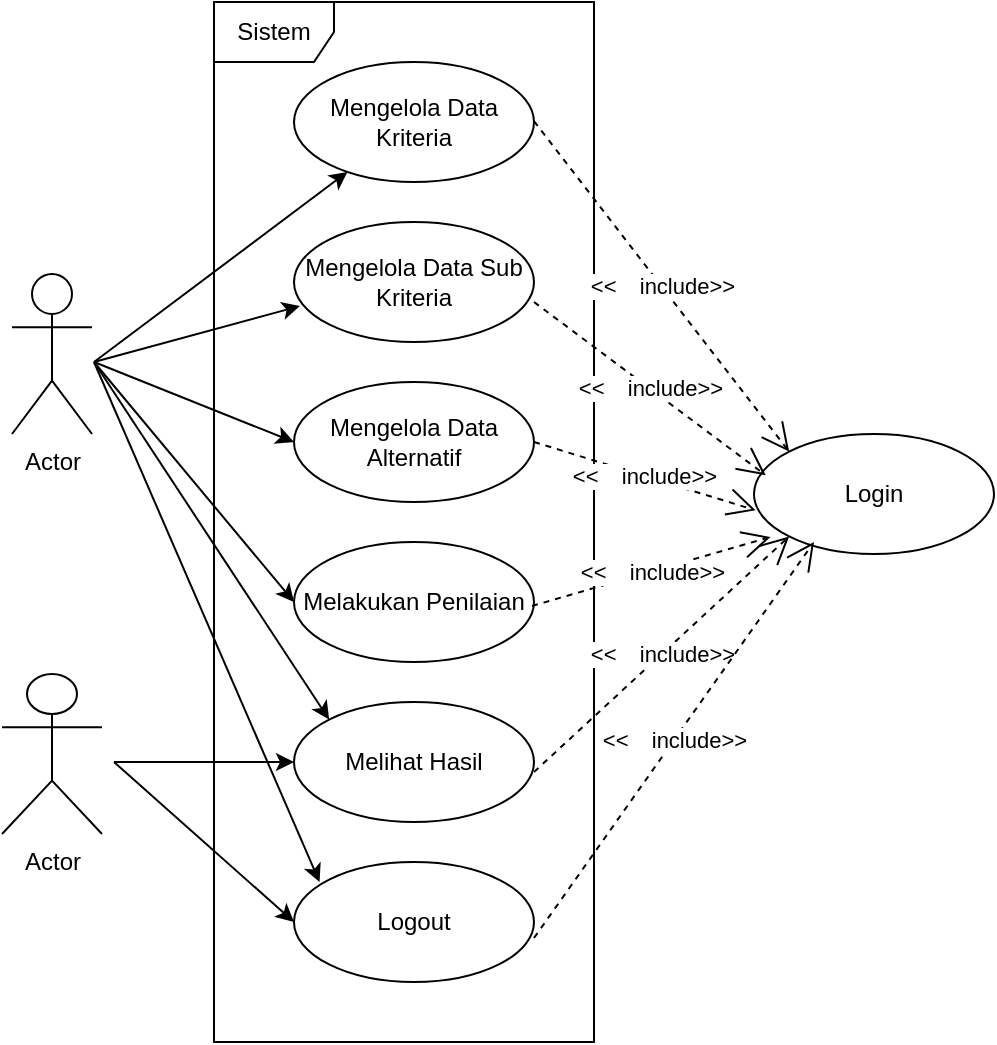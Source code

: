<mxfile version="24.4.8" type="github" pages="11">
  <diagram name="USE CASE" id="oDE1R4o6B0H4FJj-2-0s">
    <mxGraphModel dx="928" dy="572" grid="1" gridSize="10" guides="1" tooltips="1" connect="1" arrows="1" fold="1" page="1" pageScale="1" pageWidth="850" pageHeight="1100" math="0" shadow="0">
      <root>
        <mxCell id="0" />
        <mxCell id="1" parent="0" />
        <mxCell id="gDEG4k5Ag225y9Kv5UVv-11" style="edgeStyle=none;rounded=0;orthogonalLoop=1;jettySize=auto;html=1;" edge="1" parent="1" target="gDEG4k5Ag225y9Kv5UVv-3">
          <mxGeometry relative="1" as="geometry">
            <mxPoint x="220" y="190" as="sourcePoint" />
          </mxGeometry>
        </mxCell>
        <mxCell id="gDEG4k5Ag225y9Kv5UVv-14" style="edgeStyle=none;rounded=0;orthogonalLoop=1;jettySize=auto;html=1;entryX=0;entryY=0.5;entryDx=0;entryDy=0;" edge="1" parent="1" target="gDEG4k5Ag225y9Kv5UVv-5">
          <mxGeometry relative="1" as="geometry">
            <mxPoint x="220" y="190" as="sourcePoint" />
          </mxGeometry>
        </mxCell>
        <mxCell id="gDEG4k5Ag225y9Kv5UVv-17" style="edgeStyle=none;rounded=0;orthogonalLoop=1;jettySize=auto;html=1;entryX=0;entryY=0.5;entryDx=0;entryDy=0;" edge="1" parent="1" target="gDEG4k5Ag225y9Kv5UVv-6">
          <mxGeometry relative="1" as="geometry">
            <mxPoint x="220" y="190" as="sourcePoint" />
          </mxGeometry>
        </mxCell>
        <mxCell id="gDEG4k5Ag225y9Kv5UVv-18" style="edgeStyle=none;rounded=0;orthogonalLoop=1;jettySize=auto;html=1;entryX=0;entryY=0;entryDx=0;entryDy=0;" edge="1" parent="1" target="gDEG4k5Ag225y9Kv5UVv-8">
          <mxGeometry relative="1" as="geometry">
            <mxPoint x="220" y="190" as="sourcePoint" />
          </mxGeometry>
        </mxCell>
        <mxCell id="gDEG4k5Ag225y9Kv5UVv-20" style="edgeStyle=none;rounded=0;orthogonalLoop=1;jettySize=auto;html=1;" edge="1" parent="1">
          <mxGeometry relative="1" as="geometry">
            <mxPoint x="220" y="190" as="sourcePoint" />
            <mxPoint x="332.792" y="450.035" as="targetPoint" />
          </mxGeometry>
        </mxCell>
        <mxCell id="gDEG4k5Ag225y9Kv5UVv-1" value="Actor" style="shape=umlActor;verticalLabelPosition=bottom;verticalAlign=top;html=1;outlineConnect=0;" vertex="1" parent="1">
          <mxGeometry x="179" y="146" width="40" height="80" as="geometry" />
        </mxCell>
        <mxCell id="gDEG4k5Ag225y9Kv5UVv-16" style="edgeStyle=none;rounded=0;orthogonalLoop=1;jettySize=auto;html=1;" edge="1" parent="1" target="gDEG4k5Ag225y9Kv5UVv-8">
          <mxGeometry relative="1" as="geometry">
            <mxPoint x="230" y="390" as="sourcePoint" />
          </mxGeometry>
        </mxCell>
        <mxCell id="gDEG4k5Ag225y9Kv5UVv-21" style="edgeStyle=none;rounded=0;orthogonalLoop=1;jettySize=auto;html=1;entryX=0;entryY=0.5;entryDx=0;entryDy=0;" edge="1" parent="1" target="gDEG4k5Ag225y9Kv5UVv-19">
          <mxGeometry relative="1" as="geometry">
            <mxPoint x="230" y="390" as="sourcePoint" />
          </mxGeometry>
        </mxCell>
        <mxCell id="gDEG4k5Ag225y9Kv5UVv-2" value="Actor" style="shape=umlActor;verticalLabelPosition=bottom;verticalAlign=top;html=1;outlineConnect=0;" vertex="1" parent="1">
          <mxGeometry x="174" y="346" width="50" height="80" as="geometry" />
        </mxCell>
        <mxCell id="gDEG4k5Ag225y9Kv5UVv-3" value="Mengelola Data Kriteria" style="ellipse;whiteSpace=wrap;html=1;" vertex="1" parent="1">
          <mxGeometry x="320" y="40" width="120" height="60" as="geometry" />
        </mxCell>
        <mxCell id="gDEG4k5Ag225y9Kv5UVv-4" value="Mengelola Data Sub Kriteria" style="ellipse;whiteSpace=wrap;html=1;" vertex="1" parent="1">
          <mxGeometry x="320" y="120" width="120" height="60" as="geometry" />
        </mxCell>
        <mxCell id="gDEG4k5Ag225y9Kv5UVv-5" value="Mengelola Data Alternatif" style="ellipse;whiteSpace=wrap;html=1;" vertex="1" parent="1">
          <mxGeometry x="320" y="200" width="120" height="60" as="geometry" />
        </mxCell>
        <mxCell id="gDEG4k5Ag225y9Kv5UVv-6" value="Melakukan Penilaian" style="ellipse;whiteSpace=wrap;html=1;" vertex="1" parent="1">
          <mxGeometry x="320" y="280" width="120" height="60" as="geometry" />
        </mxCell>
        <mxCell id="gDEG4k5Ag225y9Kv5UVv-8" value="Melihat Hasil" style="ellipse;whiteSpace=wrap;html=1;" vertex="1" parent="1">
          <mxGeometry x="320" y="360" width="120" height="60" as="geometry" />
        </mxCell>
        <mxCell id="gDEG4k5Ag225y9Kv5UVv-12" style="edgeStyle=none;rounded=0;orthogonalLoop=1;jettySize=auto;html=1;entryX=0.025;entryY=0.7;entryDx=0;entryDy=0;entryPerimeter=0;" edge="1" parent="1" target="gDEG4k5Ag225y9Kv5UVv-4">
          <mxGeometry relative="1" as="geometry">
            <mxPoint x="220" y="190" as="sourcePoint" />
          </mxGeometry>
        </mxCell>
        <mxCell id="gDEG4k5Ag225y9Kv5UVv-19" value="Logout" style="ellipse;whiteSpace=wrap;html=1;" vertex="1" parent="1">
          <mxGeometry x="320" y="440" width="120" height="60" as="geometry" />
        </mxCell>
        <mxCell id="gDEG4k5Ag225y9Kv5UVv-22" value="Login" style="ellipse;whiteSpace=wrap;html=1;" vertex="1" parent="1">
          <mxGeometry x="550" y="226" width="120" height="60" as="geometry" />
        </mxCell>
        <mxCell id="gDEG4k5Ag225y9Kv5UVv-25" value="Sistem" style="shape=umlFrame;whiteSpace=wrap;html=1;pointerEvents=0;" vertex="1" parent="1">
          <mxGeometry x="280" y="10" width="190" height="520" as="geometry" />
        </mxCell>
        <mxCell id="gDEG4k5Ag225y9Kv5UVv-27" value="&amp;lt;&amp;lt;&lt;span style=&quot;white-space: pre;&quot;&gt;&#x9;&lt;/span&gt;include&amp;gt;&amp;gt;" style="endArrow=open;endSize=12;dashed=1;html=1;rounded=0;entryX=0;entryY=0;entryDx=0;entryDy=0;" edge="1" parent="1" target="gDEG4k5Ag225y9Kv5UVv-22">
          <mxGeometry width="160" relative="1" as="geometry">
            <mxPoint x="440" y="69.58" as="sourcePoint" />
            <mxPoint x="600" y="69.58" as="targetPoint" />
          </mxGeometry>
        </mxCell>
        <mxCell id="gDEG4k5Ag225y9Kv5UVv-29" value="&amp;lt;&amp;lt;&lt;span style=&quot;white-space: pre;&quot;&gt;&#x9;&lt;/span&gt;include&amp;gt;&amp;gt;" style="endArrow=open;endSize=12;dashed=1;html=1;rounded=0;entryX=0.049;entryY=0.344;entryDx=0;entryDy=0;entryPerimeter=0;" edge="1" parent="1" target="gDEG4k5Ag225y9Kv5UVv-22">
          <mxGeometry width="160" relative="1" as="geometry">
            <mxPoint x="440" y="160" as="sourcePoint" />
            <mxPoint x="585" y="319.42" as="targetPoint" />
          </mxGeometry>
        </mxCell>
        <mxCell id="gDEG4k5Ag225y9Kv5UVv-30" value="&amp;lt;&amp;lt;&lt;span style=&quot;white-space: pre;&quot;&gt;&#x9;&lt;/span&gt;include&amp;gt;&amp;gt;" style="endArrow=open;endSize=12;dashed=1;html=1;rounded=0;entryX=0.007;entryY=0.636;entryDx=0;entryDy=0;entryPerimeter=0;" edge="1" parent="1" target="gDEG4k5Ag225y9Kv5UVv-22">
          <mxGeometry width="160" relative="1" as="geometry">
            <mxPoint x="440" y="230" as="sourcePoint" />
            <mxPoint x="556" y="317" as="targetPoint" />
          </mxGeometry>
        </mxCell>
        <mxCell id="gDEG4k5Ag225y9Kv5UVv-31" value="&amp;lt;&amp;lt;&lt;span style=&quot;white-space: pre;&quot;&gt;&#x9;&lt;/span&gt;include&amp;gt;&amp;gt;" style="endArrow=open;endSize=12;dashed=1;html=1;rounded=0;entryX=0.069;entryY=0.858;entryDx=0;entryDy=0;entryPerimeter=0;" edge="1" parent="1" target="gDEG4k5Ag225y9Kv5UVv-22">
          <mxGeometry width="160" relative="1" as="geometry">
            <mxPoint x="439" y="312" as="sourcePoint" />
            <mxPoint x="550" y="346" as="targetPoint" />
          </mxGeometry>
        </mxCell>
        <mxCell id="gDEG4k5Ag225y9Kv5UVv-32" value="&amp;lt;&amp;lt;&lt;span style=&quot;white-space: pre;&quot;&gt;&#x9;&lt;/span&gt;include&amp;gt;&amp;gt;" style="endArrow=open;endSize=12;dashed=1;html=1;rounded=0;entryX=0;entryY=1;entryDx=0;entryDy=0;" edge="1" parent="1" target="gDEG4k5Ag225y9Kv5UVv-22">
          <mxGeometry width="160" relative="1" as="geometry">
            <mxPoint x="440" y="395" as="sourcePoint" />
            <mxPoint x="559" y="360" as="targetPoint" />
          </mxGeometry>
        </mxCell>
        <mxCell id="gDEG4k5Ag225y9Kv5UVv-33" value="&amp;lt;&amp;lt;&lt;span style=&quot;white-space: pre;&quot;&gt;&#x9;&lt;/span&gt;include&amp;gt;&amp;gt;" style="endArrow=open;endSize=12;dashed=1;html=1;rounded=0;entryX=0.25;entryY=0.9;entryDx=0;entryDy=0;entryPerimeter=0;" edge="1" parent="1" target="gDEG4k5Ag225y9Kv5UVv-22">
          <mxGeometry width="160" relative="1" as="geometry">
            <mxPoint x="440" y="478" as="sourcePoint" />
            <mxPoint x="568" y="360" as="targetPoint" />
          </mxGeometry>
        </mxCell>
      </root>
    </mxGraphModel>
  </diagram>
  <diagram id="kvTeSuO3ex4txxkPKI4o" name="ERD">
    <mxGraphModel dx="909" dy="571" grid="1" gridSize="10" guides="1" tooltips="1" connect="1" arrows="1" fold="1" page="1" pageScale="1" pageWidth="850" pageHeight="1100" math="0" shadow="0">
      <root>
        <mxCell id="0" />
        <mxCell id="1" parent="0" />
        <mxCell id="PV5VnN7Su2MQ1zAT2_Zg-11" style="edgeStyle=none;rounded=0;orthogonalLoop=1;jettySize=auto;html=1;entryX=0.794;entryY=0.978;entryDx=0;entryDy=0;entryPerimeter=0;" edge="1" parent="1" source="PV5VnN7Su2MQ1zAT2_Zg-1" target="PV5VnN7Su2MQ1zAT2_Zg-4">
          <mxGeometry relative="1" as="geometry" />
        </mxCell>
        <mxCell id="PV5VnN7Su2MQ1zAT2_Zg-1" value="Kriteria" style="whiteSpace=wrap;html=1;align=center;" vertex="1" parent="1">
          <mxGeometry x="80" y="279" width="100" height="40" as="geometry" />
        </mxCell>
        <mxCell id="PV5VnN7Su2MQ1zAT2_Zg-27" style="edgeStyle=none;rounded=0;orthogonalLoop=1;jettySize=auto;html=1;" edge="1" parent="1" source="PV5VnN7Su2MQ1zAT2_Zg-2" target="PV5VnN7Su2MQ1zAT2_Zg-26">
          <mxGeometry relative="1" as="geometry" />
        </mxCell>
        <mxCell id="PV5VnN7Su2MQ1zAT2_Zg-31" style="edgeStyle=none;rounded=0;orthogonalLoop=1;jettySize=auto;html=1;" edge="1" parent="1" source="PV5VnN7Su2MQ1zAT2_Zg-2" target="PV5VnN7Su2MQ1zAT2_Zg-25">
          <mxGeometry relative="1" as="geometry" />
        </mxCell>
        <mxCell id="PV5VnN7Su2MQ1zAT2_Zg-32" style="edgeStyle=none;rounded=0;orthogonalLoop=1;jettySize=auto;html=1;entryX=0.5;entryY=0;entryDx=0;entryDy=0;" edge="1" parent="1" source="PV5VnN7Su2MQ1zAT2_Zg-2" target="PV5VnN7Su2MQ1zAT2_Zg-21">
          <mxGeometry relative="1" as="geometry" />
        </mxCell>
        <mxCell id="PV5VnN7Su2MQ1zAT2_Zg-2" value="Alternatif" style="whiteSpace=wrap;html=1;align=center;" vertex="1" parent="1">
          <mxGeometry x="360" y="400" width="100" height="40" as="geometry" />
        </mxCell>
        <mxCell id="PV5VnN7Su2MQ1zAT2_Zg-17" style="edgeStyle=none;rounded=0;orthogonalLoop=1;jettySize=auto;html=1;" edge="1" parent="1" source="PV5VnN7Su2MQ1zAT2_Zg-3" target="PV5VnN7Su2MQ1zAT2_Zg-13">
          <mxGeometry relative="1" as="geometry" />
        </mxCell>
        <mxCell id="PV5VnN7Su2MQ1zAT2_Zg-3" value="Sub Kriteria" style="whiteSpace=wrap;html=1;align=center;" vertex="1" parent="1">
          <mxGeometry x="347" y="280" width="100" height="40" as="geometry" />
        </mxCell>
        <mxCell id="PV5VnN7Su2MQ1zAT2_Zg-4" value="id" style="ellipse;whiteSpace=wrap;html=1;align=center;fontStyle=4;" vertex="1" parent="1">
          <mxGeometry x="30" y="160" width="49" height="40" as="geometry" />
        </mxCell>
        <mxCell id="PV5VnN7Su2MQ1zAT2_Zg-5" value="nama" style="ellipse;whiteSpace=wrap;html=1;align=center;" vertex="1" parent="1">
          <mxGeometry x="130" y="150" width="59" height="40" as="geometry" />
        </mxCell>
        <mxCell id="PV5VnN7Su2MQ1zAT2_Zg-6" value="bobot" style="ellipse;whiteSpace=wrap;html=1;align=center;" vertex="1" parent="1">
          <mxGeometry x="180" y="170" width="59" height="40" as="geometry" />
        </mxCell>
        <mxCell id="PV5VnN7Su2MQ1zAT2_Zg-7" value="kode" style="ellipse;whiteSpace=wrap;html=1;align=center;" vertex="1" parent="1">
          <mxGeometry x="79" y="150" width="49" height="40" as="geometry" />
        </mxCell>
        <mxCell id="PV5VnN7Su2MQ1zAT2_Zg-8" style="edgeStyle=none;rounded=0;orthogonalLoop=1;jettySize=auto;html=1;entryX=0.221;entryY=1.021;entryDx=0;entryDy=0;entryPerimeter=0;" edge="1" parent="1" source="PV5VnN7Su2MQ1zAT2_Zg-1" target="PV5VnN7Su2MQ1zAT2_Zg-6">
          <mxGeometry relative="1" as="geometry" />
        </mxCell>
        <mxCell id="PV5VnN7Su2MQ1zAT2_Zg-9" style="edgeStyle=none;rounded=0;orthogonalLoop=1;jettySize=auto;html=1;entryX=0.39;entryY=1.003;entryDx=0;entryDy=0;entryPerimeter=0;" edge="1" parent="1" source="PV5VnN7Su2MQ1zAT2_Zg-1" target="PV5VnN7Su2MQ1zAT2_Zg-5">
          <mxGeometry relative="1" as="geometry" />
        </mxCell>
        <mxCell id="PV5VnN7Su2MQ1zAT2_Zg-10" style="edgeStyle=none;rounded=0;orthogonalLoop=1;jettySize=auto;html=1;entryX=0.666;entryY=0.952;entryDx=0;entryDy=0;entryPerimeter=0;" edge="1" parent="1" source="PV5VnN7Su2MQ1zAT2_Zg-1" target="PV5VnN7Su2MQ1zAT2_Zg-7">
          <mxGeometry relative="1" as="geometry" />
        </mxCell>
        <mxCell id="PV5VnN7Su2MQ1zAT2_Zg-13" value="id" style="ellipse;whiteSpace=wrap;html=1;align=center;fontStyle=4;" vertex="1" parent="1">
          <mxGeometry x="304" y="170" width="43" height="40" as="geometry" />
        </mxCell>
        <mxCell id="PV5VnN7Su2MQ1zAT2_Zg-14" value="kriteria_id" style="ellipse;whiteSpace=wrap;html=1;align=center;" vertex="1" parent="1">
          <mxGeometry x="332" y="140" width="63" height="40" as="geometry" />
        </mxCell>
        <mxCell id="PV5VnN7Su2MQ1zAT2_Zg-15" value="nama" style="ellipse;whiteSpace=wrap;html=1;align=center;" vertex="1" parent="1">
          <mxGeometry x="398" y="140" width="48" height="40" as="geometry" />
        </mxCell>
        <mxCell id="PV5VnN7Su2MQ1zAT2_Zg-16" value="bobot" style="ellipse;whiteSpace=wrap;html=1;align=center;" vertex="1" parent="1">
          <mxGeometry x="443" y="160" width="63" height="40" as="geometry" />
        </mxCell>
        <mxCell id="PV5VnN7Su2MQ1zAT2_Zg-18" style="edgeStyle=none;rounded=0;orthogonalLoop=1;jettySize=auto;html=1;entryX=0.65;entryY=1.025;entryDx=0;entryDy=0;entryPerimeter=0;" edge="1" parent="1" source="PV5VnN7Su2MQ1zAT2_Zg-3" target="PV5VnN7Su2MQ1zAT2_Zg-14">
          <mxGeometry relative="1" as="geometry" />
        </mxCell>
        <mxCell id="PV5VnN7Su2MQ1zAT2_Zg-19" style="edgeStyle=none;rounded=0;orthogonalLoop=1;jettySize=auto;html=1;entryX=0.41;entryY=1;entryDx=0;entryDy=0;entryPerimeter=0;" edge="1" parent="1" source="PV5VnN7Su2MQ1zAT2_Zg-3" target="PV5VnN7Su2MQ1zAT2_Zg-15">
          <mxGeometry relative="1" as="geometry" />
        </mxCell>
        <mxCell id="PV5VnN7Su2MQ1zAT2_Zg-20" style="edgeStyle=none;rounded=0;orthogonalLoop=1;jettySize=auto;html=1;entryX=0.19;entryY=0.995;entryDx=0;entryDy=0;entryPerimeter=0;" edge="1" parent="1" source="PV5VnN7Su2MQ1zAT2_Zg-3" target="PV5VnN7Su2MQ1zAT2_Zg-16">
          <mxGeometry relative="1" as="geometry" />
        </mxCell>
        <mxCell id="PV5VnN7Su2MQ1zAT2_Zg-21" value="id" style="ellipse;whiteSpace=wrap;html=1;align=center;fontStyle=4;" vertex="1" parent="1">
          <mxGeometry x="347" y="485" width="60" height="30" as="geometry" />
        </mxCell>
        <mxCell id="PV5VnN7Su2MQ1zAT2_Zg-22" value="nama" style="ellipse;whiteSpace=wrap;html=1;align=center;" vertex="1" parent="1">
          <mxGeometry x="470" y="460" width="60" height="40" as="geometry" />
        </mxCell>
        <mxCell id="PV5VnN7Su2MQ1zAT2_Zg-23" value="tempat_lahir" style="ellipse;whiteSpace=wrap;html=1;align=center;" vertex="1" parent="1">
          <mxGeometry x="510" y="420" width="70" height="40" as="geometry" />
        </mxCell>
        <mxCell id="PV5VnN7Su2MQ1zAT2_Zg-24" value="tanggal_lahir" style="ellipse;whiteSpace=wrap;html=1;align=center;" vertex="1" parent="1">
          <mxGeometry x="510" y="380" width="80" height="40" as="geometry" />
        </mxCell>
        <mxCell id="PV5VnN7Su2MQ1zAT2_Zg-25" value="nip" style="ellipse;whiteSpace=wrap;html=1;align=center;" vertex="1" parent="1">
          <mxGeometry x="410" y="485" width="60" height="30" as="geometry" />
        </mxCell>
        <mxCell id="PV5VnN7Su2MQ1zAT2_Zg-26" value="bidang_tugas" style="ellipse;whiteSpace=wrap;html=1;align=center;" vertex="1" parent="1">
          <mxGeometry x="470" y="330" width="80" height="40" as="geometry" />
        </mxCell>
        <mxCell id="PV5VnN7Su2MQ1zAT2_Zg-28" style="edgeStyle=none;rounded=0;orthogonalLoop=1;jettySize=auto;html=1;" edge="1" parent="1" source="PV5VnN7Su2MQ1zAT2_Zg-2" target="PV5VnN7Su2MQ1zAT2_Zg-24">
          <mxGeometry relative="1" as="geometry" />
        </mxCell>
        <mxCell id="PV5VnN7Su2MQ1zAT2_Zg-29" style="edgeStyle=none;rounded=0;orthogonalLoop=1;jettySize=auto;html=1;entryX=0;entryY=0.5;entryDx=0;entryDy=0;" edge="1" parent="1" source="PV5VnN7Su2MQ1zAT2_Zg-2" target="PV5VnN7Su2MQ1zAT2_Zg-23">
          <mxGeometry relative="1" as="geometry" />
        </mxCell>
        <mxCell id="PV5VnN7Su2MQ1zAT2_Zg-30" style="edgeStyle=none;rounded=0;orthogonalLoop=1;jettySize=auto;html=1;entryX=0.039;entryY=0.215;entryDx=0;entryDy=0;entryPerimeter=0;" edge="1" parent="1" source="PV5VnN7Su2MQ1zAT2_Zg-2" target="PV5VnN7Su2MQ1zAT2_Zg-22">
          <mxGeometry relative="1" as="geometry" />
        </mxCell>
        <mxCell id="PV5VnN7Su2MQ1zAT2_Zg-34" value="memiliki" style="shape=rhombus;perimeter=rhombusPerimeter;whiteSpace=wrap;html=1;align=center;" vertex="1" parent="1">
          <mxGeometry x="228" y="281" width="71" height="35" as="geometry" />
        </mxCell>
        <mxCell id="PV5VnN7Su2MQ1zAT2_Zg-36" value="Penilaian" style="whiteSpace=wrap;html=1;align=center;" vertex="1" parent="1">
          <mxGeometry x="79" y="400" width="100" height="40" as="geometry" />
        </mxCell>
        <mxCell id="PV5VnN7Su2MQ1zAT2_Zg-41" value="" style="endArrow=none;html=1;rounded=0;entryX=0.008;entryY=0.457;entryDx=0;entryDy=0;entryPerimeter=0;" edge="1" parent="1" target="PV5VnN7Su2MQ1zAT2_Zg-3">
          <mxGeometry relative="1" as="geometry">
            <mxPoint x="297" y="298.16" as="sourcePoint" />
            <mxPoint x="348" y="298" as="targetPoint" />
          </mxGeometry>
        </mxCell>
        <mxCell id="PV5VnN7Su2MQ1zAT2_Zg-42" value="M" style="resizable=0;html=1;whiteSpace=wrap;align=right;verticalAlign=bottom;" connectable="0" vertex="1" parent="PV5VnN7Su2MQ1zAT2_Zg-41">
          <mxGeometry x="1" relative="1" as="geometry" />
        </mxCell>
        <mxCell id="PV5VnN7Su2MQ1zAT2_Zg-43" value="" style="endArrow=none;html=1;rounded=0;entryX=1;entryY=0.5;entryDx=0;entryDy=0;exitX=0;exitY=0.5;exitDx=0;exitDy=0;" edge="1" parent="1" source="PV5VnN7Su2MQ1zAT2_Zg-34" target="PV5VnN7Su2MQ1zAT2_Zg-1">
          <mxGeometry relative="1" as="geometry">
            <mxPoint x="230" y="297.32" as="sourcePoint" />
            <mxPoint x="281" y="297.16" as="targetPoint" />
          </mxGeometry>
        </mxCell>
        <mxCell id="PV5VnN7Su2MQ1zAT2_Zg-44" value="1" style="resizable=0;html=1;whiteSpace=wrap;align=right;verticalAlign=bottom;" connectable="0" vertex="1" parent="PV5VnN7Su2MQ1zAT2_Zg-43">
          <mxGeometry x="1" relative="1" as="geometry">
            <mxPoint x="9" y="1" as="offset" />
          </mxGeometry>
        </mxCell>
        <mxCell id="PV5VnN7Su2MQ1zAT2_Zg-49" value="id" style="ellipse;whiteSpace=wrap;html=1;align=center;fontStyle=4;" vertex="1" parent="1">
          <mxGeometry y="460" width="43" height="40" as="geometry" />
        </mxCell>
        <mxCell id="PV5VnN7Su2MQ1zAT2_Zg-50" value="sub_kriteria_id" style="ellipse;whiteSpace=wrap;html=1;align=center;" vertex="1" parent="1">
          <mxGeometry x="40" y="480" width="90" height="40" as="geometry" />
        </mxCell>
        <mxCell id="PV5VnN7Su2MQ1zAT2_Zg-51" value="alternatif_id" style="ellipse;whiteSpace=wrap;html=1;align=center;" vertex="1" parent="1">
          <mxGeometry x="130" y="490" width="90" height="40" as="geometry" />
        </mxCell>
        <mxCell id="PV5VnN7Su2MQ1zAT2_Zg-52" style="edgeStyle=none;rounded=0;orthogonalLoop=1;jettySize=auto;html=1;entryX=0.752;entryY=0.098;entryDx=0;entryDy=0;entryPerimeter=0;" edge="1" parent="1" source="PV5VnN7Su2MQ1zAT2_Zg-36" target="PV5VnN7Su2MQ1zAT2_Zg-49">
          <mxGeometry relative="1" as="geometry" />
        </mxCell>
        <mxCell id="PV5VnN7Su2MQ1zAT2_Zg-53" style="edgeStyle=none;rounded=0;orthogonalLoop=1;jettySize=auto;html=1;entryX=0.658;entryY=-0.057;entryDx=0;entryDy=0;entryPerimeter=0;" edge="1" parent="1" source="PV5VnN7Su2MQ1zAT2_Zg-36" target="PV5VnN7Su2MQ1zAT2_Zg-50">
          <mxGeometry relative="1" as="geometry" />
        </mxCell>
        <mxCell id="PV5VnN7Su2MQ1zAT2_Zg-54" style="edgeStyle=none;rounded=0;orthogonalLoop=1;jettySize=auto;html=1;entryX=0.444;entryY=0;entryDx=0;entryDy=0;entryPerimeter=0;" edge="1" parent="1" source="PV5VnN7Su2MQ1zAT2_Zg-36" target="PV5VnN7Su2MQ1zAT2_Zg-51">
          <mxGeometry relative="1" as="geometry" />
        </mxCell>
        <mxCell id="PV5VnN7Su2MQ1zAT2_Zg-55" value="memiliki" style="shape=rhombus;perimeter=rhombusPerimeter;whiteSpace=wrap;html=1;align=center;" vertex="1" parent="1">
          <mxGeometry x="228" y="360" width="71" height="35" as="geometry" />
        </mxCell>
        <mxCell id="PV5VnN7Su2MQ1zAT2_Zg-56" value="" style="endArrow=none;html=1;rounded=0;entryX=1;entryY=0.5;entryDx=0;entryDy=0;exitX=0;exitY=0.5;exitDx=0;exitDy=0;" edge="1" parent="1" source="PV5VnN7Su2MQ1zAT2_Zg-55" target="PV5VnN7Su2MQ1zAT2_Zg-36">
          <mxGeometry relative="1" as="geometry">
            <mxPoint x="189" y="380" as="sourcePoint" />
            <mxPoint x="141" y="380" as="targetPoint" />
          </mxGeometry>
        </mxCell>
        <mxCell id="PV5VnN7Su2MQ1zAT2_Zg-57" value="1" style="resizable=0;html=1;whiteSpace=wrap;align=right;verticalAlign=bottom;" connectable="0" vertex="1" parent="PV5VnN7Su2MQ1zAT2_Zg-56">
          <mxGeometry x="1" relative="1" as="geometry">
            <mxPoint x="9" y="1" as="offset" />
          </mxGeometry>
        </mxCell>
        <mxCell id="PV5VnN7Su2MQ1zAT2_Zg-58" value="" style="endArrow=none;html=1;rounded=0;entryX=-0.006;entryY=0.592;entryDx=0;entryDy=0;entryPerimeter=0;exitX=0.978;exitY=0.503;exitDx=0;exitDy=0;exitPerimeter=0;" edge="1" parent="1" source="PV5VnN7Su2MQ1zAT2_Zg-55" target="PV5VnN7Su2MQ1zAT2_Zg-2">
          <mxGeometry relative="1" as="geometry">
            <mxPoint x="300" y="380" as="sourcePoint" />
            <mxPoint x="351" y="410" as="targetPoint" />
          </mxGeometry>
        </mxCell>
        <mxCell id="PV5VnN7Su2MQ1zAT2_Zg-59" value="1" style="resizable=0;html=1;whiteSpace=wrap;align=right;verticalAlign=bottom;" connectable="0" vertex="1" parent="PV5VnN7Su2MQ1zAT2_Zg-58">
          <mxGeometry x="1" relative="1" as="geometry">
            <mxPoint x="1" y="-4" as="offset" />
          </mxGeometry>
        </mxCell>
        <mxCell id="PV5VnN7Su2MQ1zAT2_Zg-60" value="" style="endArrow=none;html=1;rounded=0;exitX=0.5;exitY=0;exitDx=0;exitDy=0;entryX=0.5;entryY=1;entryDx=0;entryDy=0;" edge="1" parent="1">
          <mxGeometry relative="1" as="geometry">
            <mxPoint x="264.5" y="360" as="sourcePoint" />
            <mxPoint x="398" y="320" as="targetPoint" />
            <Array as="points">
              <mxPoint x="321" y="360" />
            </Array>
          </mxGeometry>
        </mxCell>
        <mxCell id="PV5VnN7Su2MQ1zAT2_Zg-61" value="M" style="resizable=0;html=1;whiteSpace=wrap;align=right;verticalAlign=bottom;" connectable="0" vertex="1" parent="PV5VnN7Su2MQ1zAT2_Zg-60">
          <mxGeometry x="1" relative="1" as="geometry">
            <mxPoint y="20" as="offset" />
          </mxGeometry>
        </mxCell>
      </root>
    </mxGraphModel>
  </diagram>
  <diagram id="UnPHza5fvwJWe_gfrgVm" name="Activity Kriteria">
    <mxGraphModel dx="795" dy="500" grid="1" gridSize="10" guides="1" tooltips="1" connect="1" arrows="1" fold="1" page="1" pageScale="1" pageWidth="850" pageHeight="1100" math="0" shadow="0">
      <root>
        <mxCell id="0" />
        <mxCell id="1" parent="0" />
        <mxCell id="fKgJr-ME9ehU97NY8QLO-24" value="Admin" style="swimlane;whiteSpace=wrap" vertex="1" parent="1">
          <mxGeometry x="160.5" y="128" width="199.5" height="392" as="geometry">
            <mxRectangle x="164.5" y="128" width="90" height="30" as="alternateBounds" />
          </mxGeometry>
        </mxCell>
        <mxCell id="fKgJr-ME9ehU97NY8QLO-25" value="" style="ellipse;shape=startState;fillColor=#000000;strokeColor=#ff0000;" vertex="1" parent="fKgJr-ME9ehU97NY8QLO-24">
          <mxGeometry x="100" y="40" width="30" height="30" as="geometry" />
        </mxCell>
        <mxCell id="fKgJr-ME9ehU97NY8QLO-26" value="" style="edgeStyle=elbowEdgeStyle;elbow=horizontal;verticalAlign=bottom;endArrow=open;endSize=8;strokeColor=#FF0000;endFill=1;rounded=0" edge="1" parent="fKgJr-ME9ehU97NY8QLO-24" source="fKgJr-ME9ehU97NY8QLO-25" target="fKgJr-ME9ehU97NY8QLO-27">
          <mxGeometry x="100" y="40" as="geometry">
            <mxPoint x="115" y="110" as="targetPoint" />
          </mxGeometry>
        </mxCell>
        <mxCell id="fKgJr-ME9ehU97NY8QLO-27" value="Masuk ke &#xa;halaman admin" style="" vertex="1" parent="fKgJr-ME9ehU97NY8QLO-24">
          <mxGeometry x="60" y="110" width="110" height="50" as="geometry" />
        </mxCell>
        <mxCell id="fKgJr-ME9ehU97NY8QLO-28" value="Masuk menu&#xa;kriteria" style="" vertex="1" parent="fKgJr-ME9ehU97NY8QLO-24">
          <mxGeometry x="60" y="220" width="110" height="50" as="geometry" />
        </mxCell>
        <mxCell id="fKgJr-ME9ehU97NY8QLO-30" value="Input data Kriteria" style="" vertex="1" parent="fKgJr-ME9ehU97NY8QLO-24">
          <mxGeometry x="60" y="325" width="110" height="50" as="geometry" />
        </mxCell>
        <mxCell id="fKgJr-ME9ehU97NY8QLO-31" value="" style="endArrow=open;strokeColor=#FF0000;endFill=1;rounded=0" edge="1" parent="fKgJr-ME9ehU97NY8QLO-24" source="fKgJr-ME9ehU97NY8QLO-28" target="fKgJr-ME9ehU97NY8QLO-30">
          <mxGeometry relative="1" as="geometry" />
        </mxCell>
        <mxCell id="fKgJr-ME9ehU97NY8QLO-33" value="Sistem" style="swimlane;whiteSpace=wrap" vertex="1" parent="1">
          <mxGeometry x="360" y="128" width="199.5" height="392" as="geometry">
            <mxRectangle x="164.5" y="128" width="90" height="30" as="alternateBounds" />
          </mxGeometry>
        </mxCell>
        <mxCell id="fKgJr-ME9ehU97NY8QLO-36" value="Menampilkan&#xa;halaman dashboard" style="" vertex="1" parent="fKgJr-ME9ehU97NY8QLO-33">
          <mxGeometry x="60" y="110" width="110" height="50" as="geometry" />
        </mxCell>
        <mxCell id="fKgJr-ME9ehU97NY8QLO-37" value="menampilkan data &#xa;kriteria terinput" style="" vertex="1" parent="fKgJr-ME9ehU97NY8QLO-33">
          <mxGeometry x="65" y="232" width="110" height="50" as="geometry" />
        </mxCell>
        <mxCell id="fKgJr-ME9ehU97NY8QLO-40" value="" style="endArrow=open;strokeColor=#FF0000;endFill=1;rounded=0" edge="1" parent="fKgJr-ME9ehU97NY8QLO-33" source="fKgJr-ME9ehU97NY8QLO-37">
          <mxGeometry relative="1" as="geometry">
            <mxPoint x="120" y="332" as="targetPoint" />
          </mxGeometry>
        </mxCell>
        <mxCell id="fKgJr-ME9ehU97NY8QLO-44" value="" style="ellipse;html=1;shape=endState;fillColor=#000000;strokeColor=#ff0000;" vertex="1" parent="fKgJr-ME9ehU97NY8QLO-33">
          <mxGeometry x="110" y="337" width="20" height="20" as="geometry" />
        </mxCell>
        <mxCell id="fKgJr-ME9ehU97NY8QLO-38" value="" style="endArrow=open;strokeColor=#FF0000;endFill=1;rounded=0;entryX=0.5;entryY=0;entryDx=0;entryDy=0;" edge="1" parent="1" target="fKgJr-ME9ehU97NY8QLO-28">
          <mxGeometry relative="1" as="geometry">
            <mxPoint x="480" y="290" as="sourcePoint" />
            <mxPoint x="260" y="310" as="targetPoint" />
            <Array as="points">
              <mxPoint x="480" y="320" />
              <mxPoint x="276" y="320" />
            </Array>
          </mxGeometry>
        </mxCell>
        <mxCell id="fKgJr-ME9ehU97NY8QLO-41" value="" style="edgeStyle=elbowEdgeStyle;elbow=horizontal;verticalAlign=bottom;endArrow=open;endSize=8;strokeColor=#FF0000;endFill=1;rounded=0;exitX=1.006;exitY=0.432;exitDx=0;exitDy=0;exitPerimeter=0;entryX=0;entryY=0.44;entryDx=0;entryDy=0;entryPerimeter=0;" edge="1" parent="1">
          <mxGeometry x="100" y="40" as="geometry">
            <mxPoint x="420" y="261" as="targetPoint" />
            <mxPoint x="331.16" y="260.6" as="sourcePoint" />
          </mxGeometry>
        </mxCell>
        <mxCell id="fKgJr-ME9ehU97NY8QLO-43" value="" style="endArrow=open;strokeColor=#FF0000;endFill=1;rounded=0;exitX=1.01;exitY=0.534;exitDx=0;exitDy=0;entryX=0;entryY=0.5;entryDx=0;entryDy=0;exitPerimeter=0;" edge="1" parent="1" source="fKgJr-ME9ehU97NY8QLO-30" target="fKgJr-ME9ehU97NY8QLO-37">
          <mxGeometry relative="1" as="geometry">
            <mxPoint x="285.5" y="408" as="sourcePoint" />
            <mxPoint x="285.5" y="463" as="targetPoint" />
            <Array as="points">
              <mxPoint x="400" y="480" />
              <mxPoint x="400" y="385" />
            </Array>
          </mxGeometry>
        </mxCell>
      </root>
    </mxGraphModel>
  </diagram>
  <diagram name="Activity Sub Kriteria" id="rc4ujErCHC3i3ELlaWdI">
    <mxGraphModel dx="954" dy="600" grid="1" gridSize="10" guides="1" tooltips="1" connect="1" arrows="1" fold="1" page="1" pageScale="1" pageWidth="850" pageHeight="1100" math="0" shadow="0">
      <root>
        <mxCell id="_aBdpJkBgrk6i0tF8Akg-0" />
        <mxCell id="_aBdpJkBgrk6i0tF8Akg-1" parent="_aBdpJkBgrk6i0tF8Akg-0" />
        <mxCell id="_aBdpJkBgrk6i0tF8Akg-2" value="Admin" style="swimlane;whiteSpace=wrap" vertex="1" parent="_aBdpJkBgrk6i0tF8Akg-1">
          <mxGeometry x="160.5" y="128" width="199.5" height="522" as="geometry">
            <mxRectangle x="164.5" y="128" width="90" height="30" as="alternateBounds" />
          </mxGeometry>
        </mxCell>
        <mxCell id="_aBdpJkBgrk6i0tF8Akg-3" value="" style="ellipse;shape=startState;fillColor=#000000;strokeColor=#ff0000;" vertex="1" parent="_aBdpJkBgrk6i0tF8Akg-2">
          <mxGeometry x="100" y="40" width="30" height="30" as="geometry" />
        </mxCell>
        <mxCell id="_aBdpJkBgrk6i0tF8Akg-4" value="" style="edgeStyle=elbowEdgeStyle;elbow=horizontal;verticalAlign=bottom;endArrow=open;endSize=8;strokeColor=#FF0000;endFill=1;rounded=0" edge="1" parent="_aBdpJkBgrk6i0tF8Akg-2" source="_aBdpJkBgrk6i0tF8Akg-3" target="_aBdpJkBgrk6i0tF8Akg-5">
          <mxGeometry x="100" y="40" as="geometry">
            <mxPoint x="115" y="110" as="targetPoint" />
          </mxGeometry>
        </mxCell>
        <mxCell id="_aBdpJkBgrk6i0tF8Akg-5" value="Masuk ke &#xa;halaman admin" style="" vertex="1" parent="_aBdpJkBgrk6i0tF8Akg-2">
          <mxGeometry x="60" y="110" width="110" height="50" as="geometry" />
        </mxCell>
        <mxCell id="_aBdpJkBgrk6i0tF8Akg-6" value="Masuk menu&#xa;kriteria" style="" vertex="1" parent="_aBdpJkBgrk6i0tF8Akg-2">
          <mxGeometry x="60" y="220" width="110" height="50" as="geometry" />
        </mxCell>
        <mxCell id="_aBdpJkBgrk6i0tF8Akg-7" value="Input data&#xa;sub Kriteria" style="" vertex="1" parent="_aBdpJkBgrk6i0tF8Akg-2">
          <mxGeometry x="60" y="444" width="110" height="50" as="geometry" />
        </mxCell>
        <mxCell id="_aBdpJkBgrk6i0tF8Akg-8" value="" style="endArrow=open;strokeColor=#FF0000;endFill=1;rounded=0" edge="1" parent="_aBdpJkBgrk6i0tF8Akg-2" source="NmNT_LwRsNXyKEq-676E-0" target="_aBdpJkBgrk6i0tF8Akg-7">
          <mxGeometry relative="1" as="geometry" />
        </mxCell>
        <mxCell id="NmNT_LwRsNXyKEq-676E-0" value="masuk ke &#xa;sub kriteria" style="" vertex="1" parent="_aBdpJkBgrk6i0tF8Akg-2">
          <mxGeometry x="60" y="322" width="110" height="50" as="geometry" />
        </mxCell>
        <mxCell id="NmNT_LwRsNXyKEq-676E-1" value="" style="endArrow=open;strokeColor=#FF0000;endFill=1;rounded=0" edge="1" parent="_aBdpJkBgrk6i0tF8Akg-2" source="_aBdpJkBgrk6i0tF8Akg-6" target="NmNT_LwRsNXyKEq-676E-0">
          <mxGeometry relative="1" as="geometry">
            <mxPoint x="275.5" y="398" as="sourcePoint" />
            <mxPoint x="275.5" y="572" as="targetPoint" />
          </mxGeometry>
        </mxCell>
        <mxCell id="_aBdpJkBgrk6i0tF8Akg-9" value="Sistem" style="swimlane;whiteSpace=wrap" vertex="1" parent="_aBdpJkBgrk6i0tF8Akg-1">
          <mxGeometry x="360" y="128" width="199.5" height="522" as="geometry">
            <mxRectangle x="164.5" y="128" width="90" height="30" as="alternateBounds" />
          </mxGeometry>
        </mxCell>
        <mxCell id="_aBdpJkBgrk6i0tF8Akg-10" value="Menampilkan&#xa;halaman dashboard" style="" vertex="1" parent="_aBdpJkBgrk6i0tF8Akg-9">
          <mxGeometry x="60" y="110" width="110" height="50" as="geometry" />
        </mxCell>
        <mxCell id="_aBdpJkBgrk6i0tF8Akg-11" value="menampilkan data &#xa;kriteria terinput" style="" vertex="1" parent="_aBdpJkBgrk6i0tF8Akg-9">
          <mxGeometry x="65" y="351" width="110" height="50" as="geometry" />
        </mxCell>
        <mxCell id="_aBdpJkBgrk6i0tF8Akg-12" value="" style="endArrow=open;strokeColor=#FF0000;endFill=1;rounded=0" edge="1" parent="_aBdpJkBgrk6i0tF8Akg-9" source="_aBdpJkBgrk6i0tF8Akg-11">
          <mxGeometry relative="1" as="geometry">
            <mxPoint x="120" y="451" as="targetPoint" />
          </mxGeometry>
        </mxCell>
        <mxCell id="_aBdpJkBgrk6i0tF8Akg-13" value="" style="ellipse;html=1;shape=endState;fillColor=#000000;strokeColor=#ff0000;" vertex="1" parent="_aBdpJkBgrk6i0tF8Akg-9">
          <mxGeometry x="110" y="456" width="20" height="20" as="geometry" />
        </mxCell>
        <mxCell id="_aBdpJkBgrk6i0tF8Akg-14" value="" style="endArrow=open;strokeColor=#FF0000;endFill=1;rounded=0;entryX=0.5;entryY=0;entryDx=0;entryDy=0;" edge="1" parent="_aBdpJkBgrk6i0tF8Akg-1" target="_aBdpJkBgrk6i0tF8Akg-6">
          <mxGeometry relative="1" as="geometry">
            <mxPoint x="480" y="290" as="sourcePoint" />
            <mxPoint x="260" y="310" as="targetPoint" />
            <Array as="points">
              <mxPoint x="480" y="320" />
              <mxPoint x="276" y="320" />
            </Array>
          </mxGeometry>
        </mxCell>
        <mxCell id="_aBdpJkBgrk6i0tF8Akg-15" value="" style="edgeStyle=elbowEdgeStyle;elbow=horizontal;verticalAlign=bottom;endArrow=open;endSize=8;strokeColor=#FF0000;endFill=1;rounded=0;exitX=1.006;exitY=0.432;exitDx=0;exitDy=0;exitPerimeter=0;entryX=0;entryY=0.44;entryDx=0;entryDy=0;entryPerimeter=0;" edge="1" parent="_aBdpJkBgrk6i0tF8Akg-1">
          <mxGeometry x="100" y="40" as="geometry">
            <mxPoint x="420" y="261" as="targetPoint" />
            <mxPoint x="331.16" y="260.6" as="sourcePoint" />
          </mxGeometry>
        </mxCell>
        <mxCell id="_aBdpJkBgrk6i0tF8Akg-16" value="" style="endArrow=open;strokeColor=#FF0000;endFill=1;rounded=0;exitX=1.01;exitY=0.534;exitDx=0;exitDy=0;entryX=0;entryY=0.5;entryDx=0;entryDy=0;exitPerimeter=0;" edge="1" parent="_aBdpJkBgrk6i0tF8Akg-1" source="_aBdpJkBgrk6i0tF8Akg-7" target="_aBdpJkBgrk6i0tF8Akg-11">
          <mxGeometry relative="1" as="geometry">
            <mxPoint x="285.5" y="527" as="sourcePoint" />
            <mxPoint x="285.5" y="582" as="targetPoint" />
            <Array as="points">
              <mxPoint x="400" y="599" />
              <mxPoint x="400" y="504" />
            </Array>
          </mxGeometry>
        </mxCell>
      </root>
    </mxGraphModel>
  </diagram>
  <diagram name="Activity Alternatif" id="YHNnFY3Wc4KLFWyFF6lr">
    <mxGraphModel dx="954" dy="600" grid="1" gridSize="10" guides="1" tooltips="1" connect="1" arrows="1" fold="1" page="1" pageScale="1" pageWidth="850" pageHeight="1100" math="0" shadow="0">
      <root>
        <mxCell id="JT74f13E9TDAnNBWxjpd-0" />
        <mxCell id="JT74f13E9TDAnNBWxjpd-1" parent="JT74f13E9TDAnNBWxjpd-0" />
        <mxCell id="JT74f13E9TDAnNBWxjpd-2" value="Admin" style="swimlane;whiteSpace=wrap" vertex="1" parent="JT74f13E9TDAnNBWxjpd-1">
          <mxGeometry x="160.5" y="128" width="199.5" height="392" as="geometry">
            <mxRectangle x="164.5" y="128" width="90" height="30" as="alternateBounds" />
          </mxGeometry>
        </mxCell>
        <mxCell id="JT74f13E9TDAnNBWxjpd-3" value="" style="ellipse;shape=startState;fillColor=#000000;strokeColor=#ff0000;" vertex="1" parent="JT74f13E9TDAnNBWxjpd-2">
          <mxGeometry x="100" y="40" width="30" height="30" as="geometry" />
        </mxCell>
        <mxCell id="JT74f13E9TDAnNBWxjpd-4" value="" style="edgeStyle=elbowEdgeStyle;elbow=horizontal;verticalAlign=bottom;endArrow=open;endSize=8;strokeColor=#FF0000;endFill=1;rounded=0" edge="1" parent="JT74f13E9TDAnNBWxjpd-2" source="JT74f13E9TDAnNBWxjpd-3" target="JT74f13E9TDAnNBWxjpd-5">
          <mxGeometry x="100" y="40" as="geometry">
            <mxPoint x="115" y="110" as="targetPoint" />
          </mxGeometry>
        </mxCell>
        <mxCell id="JT74f13E9TDAnNBWxjpd-5" value="Masuk ke &#xa;halaman admin" style="" vertex="1" parent="JT74f13E9TDAnNBWxjpd-2">
          <mxGeometry x="60" y="110" width="110" height="50" as="geometry" />
        </mxCell>
        <mxCell id="JT74f13E9TDAnNBWxjpd-6" value="Masuk menu&#xa;Alternatif" style="" vertex="1" parent="JT74f13E9TDAnNBWxjpd-2">
          <mxGeometry x="60" y="220" width="110" height="50" as="geometry" />
        </mxCell>
        <mxCell id="JT74f13E9TDAnNBWxjpd-7" value="Input data&#xa;sub Kriteria" style="" vertex="1" parent="JT74f13E9TDAnNBWxjpd-2">
          <mxGeometry x="60" y="323" width="110" height="50" as="geometry" />
        </mxCell>
        <mxCell id="JT74f13E9TDAnNBWxjpd-10" value="" style="endArrow=open;strokeColor=#FF0000;endFill=1;rounded=0" edge="1" parent="JT74f13E9TDAnNBWxjpd-2" source="JT74f13E9TDAnNBWxjpd-6">
          <mxGeometry relative="1" as="geometry">
            <mxPoint x="275.5" y="398" as="sourcePoint" />
            <mxPoint x="115" y="322" as="targetPoint" />
          </mxGeometry>
        </mxCell>
        <mxCell id="JT74f13E9TDAnNBWxjpd-11" value="Sistem" style="swimlane;whiteSpace=wrap" vertex="1" parent="JT74f13E9TDAnNBWxjpd-1">
          <mxGeometry x="360" y="128" width="199.5" height="392" as="geometry">
            <mxRectangle x="164.5" y="128" width="90" height="30" as="alternateBounds" />
          </mxGeometry>
        </mxCell>
        <mxCell id="JT74f13E9TDAnNBWxjpd-12" value="Menampilkan&#xa;halaman dashboard" style="" vertex="1" parent="JT74f13E9TDAnNBWxjpd-11">
          <mxGeometry x="60" y="110" width="110" height="50" as="geometry" />
        </mxCell>
        <mxCell id="JT74f13E9TDAnNBWxjpd-13" value="menampilkan data &#xa;kriteria terinput" style="" vertex="1" parent="JT74f13E9TDAnNBWxjpd-11">
          <mxGeometry x="65" y="230" width="110" height="50" as="geometry" />
        </mxCell>
        <mxCell id="JT74f13E9TDAnNBWxjpd-14" value="" style="endArrow=open;strokeColor=#FF0000;endFill=1;rounded=0" edge="1" parent="JT74f13E9TDAnNBWxjpd-11" source="JT74f13E9TDAnNBWxjpd-13">
          <mxGeometry relative="1" as="geometry">
            <mxPoint x="120" y="330" as="targetPoint" />
          </mxGeometry>
        </mxCell>
        <mxCell id="JT74f13E9TDAnNBWxjpd-15" value="" style="ellipse;html=1;shape=endState;fillColor=#000000;strokeColor=#ff0000;" vertex="1" parent="JT74f13E9TDAnNBWxjpd-11">
          <mxGeometry x="110" y="335" width="20" height="20" as="geometry" />
        </mxCell>
        <mxCell id="JT74f13E9TDAnNBWxjpd-16" value="" style="endArrow=open;strokeColor=#FF0000;endFill=1;rounded=0;entryX=0.5;entryY=0;entryDx=0;entryDy=0;" edge="1" parent="JT74f13E9TDAnNBWxjpd-1" target="JT74f13E9TDAnNBWxjpd-6">
          <mxGeometry relative="1" as="geometry">
            <mxPoint x="480" y="290" as="sourcePoint" />
            <mxPoint x="260" y="310" as="targetPoint" />
            <Array as="points">
              <mxPoint x="480" y="320" />
              <mxPoint x="276" y="320" />
            </Array>
          </mxGeometry>
        </mxCell>
        <mxCell id="JT74f13E9TDAnNBWxjpd-17" value="" style="edgeStyle=elbowEdgeStyle;elbow=horizontal;verticalAlign=bottom;endArrow=open;endSize=8;strokeColor=#FF0000;endFill=1;rounded=0;exitX=1.006;exitY=0.432;exitDx=0;exitDy=0;exitPerimeter=0;entryX=0;entryY=0.44;entryDx=0;entryDy=0;entryPerimeter=0;" edge="1" parent="JT74f13E9TDAnNBWxjpd-1">
          <mxGeometry x="100" y="40" as="geometry">
            <mxPoint x="420" y="261" as="targetPoint" />
            <mxPoint x="331.16" y="260.6" as="sourcePoint" />
          </mxGeometry>
        </mxCell>
        <mxCell id="JT74f13E9TDAnNBWxjpd-18" value="" style="endArrow=open;strokeColor=#FF0000;endFill=1;rounded=0;exitX=1.01;exitY=0.534;exitDx=0;exitDy=0;entryX=0;entryY=0.5;entryDx=0;entryDy=0;exitPerimeter=0;" edge="1" parent="JT74f13E9TDAnNBWxjpd-1" source="JT74f13E9TDAnNBWxjpd-7" target="JT74f13E9TDAnNBWxjpd-13">
          <mxGeometry relative="1" as="geometry">
            <mxPoint x="285.5" y="406" as="sourcePoint" />
            <mxPoint x="285.5" y="461" as="targetPoint" />
            <Array as="points">
              <mxPoint x="400" y="478" />
              <mxPoint x="400" y="383" />
            </Array>
          </mxGeometry>
        </mxCell>
      </root>
    </mxGraphModel>
  </diagram>
  <diagram name="Activity Penilaian" id="0Na3-J7sICvHJKJaCUv4">
    <mxGraphModel dx="954" dy="600" grid="1" gridSize="10" guides="1" tooltips="1" connect="1" arrows="1" fold="1" page="1" pageScale="1" pageWidth="850" pageHeight="1100" math="0" shadow="0">
      <root>
        <mxCell id="aG9lXKcYt2A42WQy6YFw-0" />
        <mxCell id="aG9lXKcYt2A42WQy6YFw-1" parent="aG9lXKcYt2A42WQy6YFw-0" />
        <mxCell id="aG9lXKcYt2A42WQy6YFw-2" value="Admin" style="swimlane;whiteSpace=wrap" vertex="1" parent="aG9lXKcYt2A42WQy6YFw-1">
          <mxGeometry x="160.5" y="128" width="199.5" height="392" as="geometry">
            <mxRectangle x="164.5" y="128" width="90" height="30" as="alternateBounds" />
          </mxGeometry>
        </mxCell>
        <mxCell id="aG9lXKcYt2A42WQy6YFw-3" value="" style="ellipse;shape=startState;fillColor=#000000;strokeColor=#ff0000;" vertex="1" parent="aG9lXKcYt2A42WQy6YFw-2">
          <mxGeometry x="100" y="40" width="30" height="30" as="geometry" />
        </mxCell>
        <mxCell id="aG9lXKcYt2A42WQy6YFw-4" value="" style="edgeStyle=elbowEdgeStyle;elbow=horizontal;verticalAlign=bottom;endArrow=open;endSize=8;strokeColor=#FF0000;endFill=1;rounded=0" edge="1" parent="aG9lXKcYt2A42WQy6YFw-2" source="aG9lXKcYt2A42WQy6YFw-3" target="aG9lXKcYt2A42WQy6YFw-5">
          <mxGeometry x="100" y="40" as="geometry">
            <mxPoint x="115" y="110" as="targetPoint" />
          </mxGeometry>
        </mxCell>
        <mxCell id="aG9lXKcYt2A42WQy6YFw-5" value="Masuk ke &#xa;halaman admin" style="" vertex="1" parent="aG9lXKcYt2A42WQy6YFw-2">
          <mxGeometry x="60" y="110" width="110" height="50" as="geometry" />
        </mxCell>
        <mxCell id="aG9lXKcYt2A42WQy6YFw-6" value="Masuk menu&#xa;Penilaian" style="" vertex="1" parent="aG9lXKcYt2A42WQy6YFw-2">
          <mxGeometry x="60" y="220" width="110" height="50" as="geometry" />
        </mxCell>
        <mxCell id="aG9lXKcYt2A42WQy6YFw-7" value="Input data&#xa;Nilai" style="" vertex="1" parent="aG9lXKcYt2A42WQy6YFw-2">
          <mxGeometry x="60" y="323" width="110" height="50" as="geometry" />
        </mxCell>
        <mxCell id="aG9lXKcYt2A42WQy6YFw-8" value="" style="endArrow=open;strokeColor=#FF0000;endFill=1;rounded=0" edge="1" parent="aG9lXKcYt2A42WQy6YFw-2" source="aG9lXKcYt2A42WQy6YFw-6">
          <mxGeometry relative="1" as="geometry">
            <mxPoint x="275.5" y="398" as="sourcePoint" />
            <mxPoint x="115" y="322" as="targetPoint" />
          </mxGeometry>
        </mxCell>
        <mxCell id="aG9lXKcYt2A42WQy6YFw-9" value="Sistem" style="swimlane;whiteSpace=wrap" vertex="1" parent="aG9lXKcYt2A42WQy6YFw-1">
          <mxGeometry x="360" y="128" width="199.5" height="392" as="geometry">
            <mxRectangle x="164.5" y="128" width="90" height="30" as="alternateBounds" />
          </mxGeometry>
        </mxCell>
        <mxCell id="aG9lXKcYt2A42WQy6YFw-10" value="Menampilkan&#xa;halaman dashboard" style="" vertex="1" parent="aG9lXKcYt2A42WQy6YFw-9">
          <mxGeometry x="60" y="110" width="110" height="50" as="geometry" />
        </mxCell>
        <mxCell id="aG9lXKcYt2A42WQy6YFw-11" value="Menampilkan data&#xa;Alternatif Ternillai" style="" vertex="1" parent="aG9lXKcYt2A42WQy6YFw-9">
          <mxGeometry x="65" y="230" width="110" height="50" as="geometry" />
        </mxCell>
        <mxCell id="aG9lXKcYt2A42WQy6YFw-12" value="" style="endArrow=open;strokeColor=#FF0000;endFill=1;rounded=0" edge="1" parent="aG9lXKcYt2A42WQy6YFw-9" source="aG9lXKcYt2A42WQy6YFw-11">
          <mxGeometry relative="1" as="geometry">
            <mxPoint x="120" y="330" as="targetPoint" />
          </mxGeometry>
        </mxCell>
        <mxCell id="aG9lXKcYt2A42WQy6YFw-13" value="" style="ellipse;html=1;shape=endState;fillColor=#000000;strokeColor=#ff0000;" vertex="1" parent="aG9lXKcYt2A42WQy6YFw-9">
          <mxGeometry x="110" y="335" width="20" height="20" as="geometry" />
        </mxCell>
        <mxCell id="aG9lXKcYt2A42WQy6YFw-14" value="" style="endArrow=open;strokeColor=#FF0000;endFill=1;rounded=0;entryX=0.5;entryY=0;entryDx=0;entryDy=0;" edge="1" parent="aG9lXKcYt2A42WQy6YFw-1" target="aG9lXKcYt2A42WQy6YFw-6">
          <mxGeometry relative="1" as="geometry">
            <mxPoint x="480" y="290" as="sourcePoint" />
            <mxPoint x="260" y="310" as="targetPoint" />
            <Array as="points">
              <mxPoint x="480" y="320" />
              <mxPoint x="276" y="320" />
            </Array>
          </mxGeometry>
        </mxCell>
        <mxCell id="aG9lXKcYt2A42WQy6YFw-15" value="" style="edgeStyle=elbowEdgeStyle;elbow=horizontal;verticalAlign=bottom;endArrow=open;endSize=8;strokeColor=#FF0000;endFill=1;rounded=0;exitX=1.006;exitY=0.432;exitDx=0;exitDy=0;exitPerimeter=0;entryX=0;entryY=0.44;entryDx=0;entryDy=0;entryPerimeter=0;" edge="1" parent="aG9lXKcYt2A42WQy6YFw-1">
          <mxGeometry x="100" y="40" as="geometry">
            <mxPoint x="420" y="261" as="targetPoint" />
            <mxPoint x="331.16" y="260.6" as="sourcePoint" />
          </mxGeometry>
        </mxCell>
        <mxCell id="aG9lXKcYt2A42WQy6YFw-16" value="" style="endArrow=open;strokeColor=#FF0000;endFill=1;rounded=0;exitX=1.01;exitY=0.534;exitDx=0;exitDy=0;entryX=0;entryY=0.5;entryDx=0;entryDy=0;exitPerimeter=0;" edge="1" parent="aG9lXKcYt2A42WQy6YFw-1" source="aG9lXKcYt2A42WQy6YFw-7" target="aG9lXKcYt2A42WQy6YFw-11">
          <mxGeometry relative="1" as="geometry">
            <mxPoint x="285.5" y="406" as="sourcePoint" />
            <mxPoint x="285.5" y="461" as="targetPoint" />
            <Array as="points">
              <mxPoint x="400" y="478" />
              <mxPoint x="400" y="383" />
            </Array>
          </mxGeometry>
        </mxCell>
      </root>
    </mxGraphModel>
  </diagram>
  <diagram name="Activity Hasil" id="ld2SPWM6L-LQvx2aO9lK">
    <mxGraphModel dx="954" dy="600" grid="1" gridSize="10" guides="1" tooltips="1" connect="1" arrows="1" fold="1" page="1" pageScale="1" pageWidth="850" pageHeight="1100" math="0" shadow="0">
      <root>
        <mxCell id="jpW8Mf1VuYBP0fXttzhw-0" />
        <mxCell id="jpW8Mf1VuYBP0fXttzhw-1" parent="jpW8Mf1VuYBP0fXttzhw-0" />
        <mxCell id="jpW8Mf1VuYBP0fXttzhw-2" value="Admin/User" style="swimlane;whiteSpace=wrap" vertex="1" parent="jpW8Mf1VuYBP0fXttzhw-1">
          <mxGeometry x="160.5" y="128" width="199.5" height="392" as="geometry">
            <mxRectangle x="164.5" y="128" width="90" height="30" as="alternateBounds" />
          </mxGeometry>
        </mxCell>
        <mxCell id="jpW8Mf1VuYBP0fXttzhw-3" value="" style="ellipse;shape=startState;fillColor=#000000;strokeColor=#ff0000;" vertex="1" parent="jpW8Mf1VuYBP0fXttzhw-2">
          <mxGeometry x="100" y="40" width="30" height="30" as="geometry" />
        </mxCell>
        <mxCell id="jpW8Mf1VuYBP0fXttzhw-4" value="" style="edgeStyle=elbowEdgeStyle;elbow=horizontal;verticalAlign=bottom;endArrow=open;endSize=8;strokeColor=#FF0000;endFill=1;rounded=0" edge="1" parent="jpW8Mf1VuYBP0fXttzhw-2" source="jpW8Mf1VuYBP0fXttzhw-3" target="jpW8Mf1VuYBP0fXttzhw-5">
          <mxGeometry x="100" y="40" as="geometry">
            <mxPoint x="115" y="110" as="targetPoint" />
          </mxGeometry>
        </mxCell>
        <mxCell id="jpW8Mf1VuYBP0fXttzhw-5" value="Masuk ke &#xa;halaman admin" style="" vertex="1" parent="jpW8Mf1VuYBP0fXttzhw-2">
          <mxGeometry x="60" y="110" width="110" height="50" as="geometry" />
        </mxCell>
        <mxCell id="jpW8Mf1VuYBP0fXttzhw-6" value="Masuk menu&#xa;Hasil" style="" vertex="1" parent="jpW8Mf1VuYBP0fXttzhw-2">
          <mxGeometry x="60" y="228" width="110" height="50" as="geometry" />
        </mxCell>
        <mxCell id="jpW8Mf1VuYBP0fXttzhw-9" value="Sistem" style="swimlane;whiteSpace=wrap" vertex="1" parent="jpW8Mf1VuYBP0fXttzhw-1">
          <mxGeometry x="360" y="128" width="199.5" height="392" as="geometry">
            <mxRectangle x="164.5" y="128" width="90" height="30" as="alternateBounds" />
          </mxGeometry>
        </mxCell>
        <mxCell id="jpW8Mf1VuYBP0fXttzhw-10" value="Menampilkan&#xa;halaman dashboard" style="" vertex="1" parent="jpW8Mf1VuYBP0fXttzhw-9">
          <mxGeometry x="60" y="110" width="110" height="50" as="geometry" />
        </mxCell>
        <mxCell id="jpW8Mf1VuYBP0fXttzhw-11" value="Menampilkan &#xa;Rangking Alternatif" style="" vertex="1" parent="jpW8Mf1VuYBP0fXttzhw-9">
          <mxGeometry x="65" y="230" width="110" height="50" as="geometry" />
        </mxCell>
        <mxCell id="jpW8Mf1VuYBP0fXttzhw-12" value="" style="endArrow=open;strokeColor=#FF0000;endFill=1;rounded=0" edge="1" parent="jpW8Mf1VuYBP0fXttzhw-9" source="jpW8Mf1VuYBP0fXttzhw-11">
          <mxGeometry relative="1" as="geometry">
            <mxPoint x="120" y="330" as="targetPoint" />
          </mxGeometry>
        </mxCell>
        <mxCell id="jpW8Mf1VuYBP0fXttzhw-13" value="" style="ellipse;html=1;shape=endState;fillColor=#000000;strokeColor=#ff0000;" vertex="1" parent="jpW8Mf1VuYBP0fXttzhw-9">
          <mxGeometry x="110" y="335" width="20" height="20" as="geometry" />
        </mxCell>
        <mxCell id="jpW8Mf1VuYBP0fXttzhw-14" value="" style="endArrow=open;strokeColor=#FF0000;endFill=1;rounded=0;entryX=0.5;entryY=0;entryDx=0;entryDy=0;" edge="1" parent="jpW8Mf1VuYBP0fXttzhw-1" target="jpW8Mf1VuYBP0fXttzhw-6">
          <mxGeometry relative="1" as="geometry">
            <mxPoint x="480" y="290" as="sourcePoint" />
            <mxPoint x="260" y="310" as="targetPoint" />
            <Array as="points">
              <mxPoint x="480" y="320" />
              <mxPoint x="276" y="320" />
            </Array>
          </mxGeometry>
        </mxCell>
        <mxCell id="jpW8Mf1VuYBP0fXttzhw-15" value="" style="edgeStyle=elbowEdgeStyle;elbow=horizontal;verticalAlign=bottom;endArrow=open;endSize=8;strokeColor=#FF0000;endFill=1;rounded=0;exitX=1.006;exitY=0.432;exitDx=0;exitDy=0;exitPerimeter=0;entryX=0;entryY=0.44;entryDx=0;entryDy=0;entryPerimeter=0;" edge="1" parent="jpW8Mf1VuYBP0fXttzhw-1">
          <mxGeometry x="100" y="40" as="geometry">
            <mxPoint x="420" y="261" as="targetPoint" />
            <mxPoint x="331.16" y="260.6" as="sourcePoint" />
          </mxGeometry>
        </mxCell>
        <mxCell id="jpW8Mf1VuYBP0fXttzhw-8" value="" style="endArrow=open;strokeColor=#FF0000;endFill=1;rounded=0;entryX=0;entryY=0.5;entryDx=0;entryDy=0;" edge="1" parent="jpW8Mf1VuYBP0fXttzhw-1" source="jpW8Mf1VuYBP0fXttzhw-6" target="jpW8Mf1VuYBP0fXttzhw-11">
          <mxGeometry relative="1" as="geometry">
            <mxPoint x="436" y="526" as="sourcePoint" />
            <mxPoint x="275.5" y="450" as="targetPoint" />
          </mxGeometry>
        </mxCell>
      </root>
    </mxGraphModel>
  </diagram>
  <diagram id="hz9aIXP9GWqHE92O2RRg" name="Squence Kriteria">
    <mxGraphModel dx="545" dy="343" grid="1" gridSize="10" guides="1" tooltips="1" connect="1" arrows="1" fold="1" page="1" pageScale="1" pageWidth="850" pageHeight="1100" math="0" shadow="0">
      <root>
        <mxCell id="0" />
        <mxCell id="1" parent="0" />
        <mxCell id="jcb744BUiCsr6UVgiPrT-10" value="" style="shape=umlLifeline;perimeter=lifelinePerimeter;whiteSpace=wrap;html=1;container=1;dropTarget=0;collapsible=0;recursiveResize=0;outlineConnect=0;portConstraint=eastwest;newEdgeStyle={&quot;curved&quot;:0,&quot;rounded&quot;:0};participant=umlBoundary;" vertex="1" parent="1">
          <mxGeometry x="335" y="120" width="50" height="300" as="geometry" />
        </mxCell>
        <mxCell id="jcb744BUiCsr6UVgiPrT-17" value="" style="html=1;points=[[0,0,0,0,5],[0,1,0,0,-5],[1,0,0,0,5],[1,1,0,0,-5]];perimeter=orthogonalPerimeter;outlineConnect=0;targetShapes=umlLifeline;portConstraint=eastwest;newEdgeStyle={&quot;curved&quot;:0,&quot;rounded&quot;:0};" vertex="1" parent="jcb744BUiCsr6UVgiPrT-10">
          <mxGeometry x="20" y="80" width="10" height="200" as="geometry" />
        </mxCell>
        <mxCell id="jcb744BUiCsr6UVgiPrT-11" value="" style="shape=umlLifeline;perimeter=lifelinePerimeter;whiteSpace=wrap;html=1;container=1;dropTarget=0;collapsible=0;recursiveResize=0;outlineConnect=0;portConstraint=eastwest;newEdgeStyle={&quot;curved&quot;:0,&quot;rounded&quot;:0};participant=umlControl;" vertex="1" parent="1">
          <mxGeometry x="460" y="119" width="40" height="300" as="geometry" />
        </mxCell>
        <mxCell id="jcb744BUiCsr6UVgiPrT-18" value="" style="html=1;points=[[0,0,0,0,5],[0,1,0,0,-5],[1,0,0,0,5],[1,1,0,0,-5]];perimeter=orthogonalPerimeter;outlineConnect=0;targetShapes=umlLifeline;portConstraint=eastwest;newEdgeStyle={&quot;curved&quot;:0,&quot;rounded&quot;:0};" vertex="1" parent="jcb744BUiCsr6UVgiPrT-11">
          <mxGeometry x="15" y="92" width="10" height="29" as="geometry" />
        </mxCell>
        <mxCell id="jcb744BUiCsr6UVgiPrT-24" style="edgeStyle=none;rounded=0;orthogonalLoop=1;jettySize=auto;html=1;curved=0;" edge="1" parent="jcb744BUiCsr6UVgiPrT-11" source="jcb744BUiCsr6UVgiPrT-22" target="jcb744BUiCsr6UVgiPrT-11">
          <mxGeometry relative="1" as="geometry" />
        </mxCell>
        <mxCell id="jcb744BUiCsr6UVgiPrT-22" value="" style="html=1;points=[[0,0,0,0,5],[0,1,0,0,-5],[1,0,0,0,5],[1,1,0,0,-5]];perimeter=orthogonalPerimeter;outlineConnect=0;targetShapes=umlLifeline;portConstraint=eastwest;newEdgeStyle={&quot;curved&quot;:0,&quot;rounded&quot;:0};" vertex="1" parent="jcb744BUiCsr6UVgiPrT-11">
          <mxGeometry x="15" y="161.5" width="10" height="48.5" as="geometry" />
        </mxCell>
        <mxCell id="jcb744BUiCsr6UVgiPrT-23" value="" style="html=1;points=[[0,0,0,0,5],[0,1,0,0,-5],[1,0,0,0,5],[1,1,0,0,-5]];perimeter=orthogonalPerimeter;outlineConnect=0;targetShapes=umlLifeline;portConstraint=eastwest;newEdgeStyle={&quot;curved&quot;:0,&quot;rounded&quot;:0};" vertex="1" parent="jcb744BUiCsr6UVgiPrT-11">
          <mxGeometry x="15" y="231" width="10" height="29" as="geometry" />
        </mxCell>
        <mxCell id="jcb744BUiCsr6UVgiPrT-13" value="" style="shape=umlLifeline;perimeter=lifelinePerimeter;whiteSpace=wrap;html=1;container=1;dropTarget=0;collapsible=0;recursiveResize=0;outlineConnect=0;portConstraint=eastwest;newEdgeStyle={&quot;curved&quot;:0,&quot;rounded&quot;:0};participant=umlBoundary;" vertex="1" parent="1">
          <mxGeometry x="575" y="119" width="50" height="300" as="geometry" />
        </mxCell>
        <mxCell id="jcb744BUiCsr6UVgiPrT-25" value="" style="html=1;points=[[0,0,0,0,5],[0,1,0,0,-5],[1,0,0,0,5],[1,1,0,0,-5]];perimeter=orthogonalPerimeter;outlineConnect=0;targetShapes=umlLifeline;portConstraint=eastwest;newEdgeStyle={&quot;curved&quot;:0,&quot;rounded&quot;:0};" vertex="1" parent="jcb744BUiCsr6UVgiPrT-13">
          <mxGeometry x="20" y="122" width="10" height="10" as="geometry" />
        </mxCell>
        <mxCell id="jcb744BUiCsr6UVgiPrT-26" value="" style="html=1;points=[[0,0,0,0,5],[0,1,0,0,-5],[1,0,0,0,5],[1,1,0,0,-5]];perimeter=orthogonalPerimeter;outlineConnect=0;targetShapes=umlLifeline;portConstraint=eastwest;newEdgeStyle={&quot;curved&quot;:0,&quot;rounded&quot;:0};" vertex="1" parent="jcb744BUiCsr6UVgiPrT-13">
          <mxGeometry x="20" y="200" width="10" height="10" as="geometry" />
        </mxCell>
        <mxCell id="jcb744BUiCsr6UVgiPrT-27" value="" style="html=1;points=[[0,0,0,0,5],[0,1,0,0,-5],[1,0,0,0,5],[1,1,0,0,-5]];perimeter=orthogonalPerimeter;outlineConnect=0;targetShapes=umlLifeline;portConstraint=eastwest;newEdgeStyle={&quot;curved&quot;:0,&quot;rounded&quot;:0};" vertex="1" parent="jcb744BUiCsr6UVgiPrT-13">
          <mxGeometry x="20" y="261" width="10" height="19" as="geometry" />
        </mxCell>
        <mxCell id="jcb744BUiCsr6UVgiPrT-14" value="" style="shape=umlLifeline;perimeter=lifelinePerimeter;whiteSpace=wrap;html=1;container=1;dropTarget=0;collapsible=0;recursiveResize=0;outlineConnect=0;portConstraint=eastwest;newEdgeStyle={&quot;curved&quot;:0,&quot;rounded&quot;:0};participant=umlActor;" vertex="1" parent="1">
          <mxGeometry x="230" y="120" width="20" height="300" as="geometry" />
        </mxCell>
        <mxCell id="jcb744BUiCsr6UVgiPrT-15" value="" style="html=1;points=[[0,0,0,0,5],[0,1,0,0,-5],[1,0,0,0,5],[1,1,0,0,-5]];perimeter=orthogonalPerimeter;outlineConnect=0;targetShapes=umlLifeline;portConstraint=eastwest;newEdgeStyle={&quot;curved&quot;:0,&quot;rounded&quot;:0};" vertex="1" parent="jcb744BUiCsr6UVgiPrT-14">
          <mxGeometry x="5" y="60" width="10" height="240" as="geometry" />
        </mxCell>
        <mxCell id="jcb744BUiCsr6UVgiPrT-28" style="edgeStyle=none;rounded=0;orthogonalLoop=1;jettySize=auto;html=1;curved=0;" edge="1" parent="1" target="jcb744BUiCsr6UVgiPrT-17">
          <mxGeometry relative="1" as="geometry">
            <mxPoint x="359.5" y="201" as="targetPoint" />
            <mxPoint x="245" y="201" as="sourcePoint" />
          </mxGeometry>
        </mxCell>
        <mxCell id="jcb744BUiCsr6UVgiPrT-29" style="edgeStyle=none;rounded=0;orthogonalLoop=1;jettySize=auto;html=1;curved=0;" edge="1" parent="1" source="jcb744BUiCsr6UVgiPrT-17" target="jcb744BUiCsr6UVgiPrT-18">
          <mxGeometry relative="1" as="geometry">
            <Array as="points">
              <mxPoint x="420" y="210" />
            </Array>
          </mxGeometry>
        </mxCell>
        <mxCell id="jcb744BUiCsr6UVgiPrT-30" style="edgeStyle=none;rounded=0;orthogonalLoop=1;jettySize=auto;html=1;curved=0;" edge="1" parent="1">
          <mxGeometry relative="1" as="geometry">
            <mxPoint x="365" y="280" as="sourcePoint" />
            <mxPoint x="475" y="280" as="targetPoint" />
          </mxGeometry>
        </mxCell>
        <mxCell id="jcb744BUiCsr6UVgiPrT-32" style="edgeStyle=none;rounded=0;orthogonalLoop=1;jettySize=auto;html=1;curved=0;" edge="1" parent="1" source="jcb744BUiCsr6UVgiPrT-17" target="jcb744BUiCsr6UVgiPrT-23">
          <mxGeometry relative="1" as="geometry" />
        </mxCell>
        <mxCell id="jcb744BUiCsr6UVgiPrT-33" style="edgeStyle=none;rounded=0;orthogonalLoop=1;jettySize=auto;html=1;curved=0;" edge="1" parent="1" source="jcb744BUiCsr6UVgiPrT-18" target="jcb744BUiCsr6UVgiPrT-25">
          <mxGeometry relative="1" as="geometry" />
        </mxCell>
        <mxCell id="jcb744BUiCsr6UVgiPrT-34" style="edgeStyle=none;rounded=0;orthogonalLoop=1;jettySize=auto;html=1;curved=0;" edge="1" parent="1" source="jcb744BUiCsr6UVgiPrT-22" target="jcb744BUiCsr6UVgiPrT-26">
          <mxGeometry relative="1" as="geometry" />
        </mxCell>
        <mxCell id="jcb744BUiCsr6UVgiPrT-35" style="edgeStyle=none;rounded=0;orthogonalLoop=1;jettySize=auto;html=1;curved=0;" edge="1" parent="1" source="jcb744BUiCsr6UVgiPrT-23" target="jcb744BUiCsr6UVgiPrT-27">
          <mxGeometry relative="1" as="geometry" />
        </mxCell>
        <mxCell id="jcb744BUiCsr6UVgiPrT-36" style="edgeStyle=none;rounded=0;orthogonalLoop=1;jettySize=auto;html=1;curved=0;" edge="1" parent="1">
          <mxGeometry relative="1" as="geometry">
            <mxPoint x="596" y="397.5" as="sourcePoint" />
            <mxPoint x="366" y="397.5" as="targetPoint" />
          </mxGeometry>
        </mxCell>
        <mxCell id="jcb744BUiCsr6UVgiPrT-39" value="Admin" style="text;html=1;align=center;verticalAlign=middle;whiteSpace=wrap;rounded=0;" vertex="1" parent="1">
          <mxGeometry x="215" y="160" width="50" height="20" as="geometry" />
        </mxCell>
        <mxCell id="jcb744BUiCsr6UVgiPrT-40" value="Halaman Data Kriteria" style="text;html=1;align=center;verticalAlign=middle;whiteSpace=wrap;rounded=0;" vertex="1" parent="1">
          <mxGeometry x="312.5" y="160" width="95" height="20" as="geometry" />
        </mxCell>
        <mxCell id="jcb744BUiCsr6UVgiPrT-41" value="Aksi" style="text;html=1;align=center;verticalAlign=middle;whiteSpace=wrap;rounded=0;" vertex="1" parent="1">
          <mxGeometry x="432.5" y="160" width="95" height="20" as="geometry" />
        </mxCell>
        <mxCell id="jcb744BUiCsr6UVgiPrT-42" value="Tabel Kriteria" style="text;html=1;align=center;verticalAlign=middle;whiteSpace=wrap;rounded=0;" vertex="1" parent="1">
          <mxGeometry x="552.5" y="160" width="95" height="20" as="geometry" />
        </mxCell>
        <mxCell id="jcb744BUiCsr6UVgiPrT-43" value="Tambah Kriteria ()" style="text;html=1;align=center;verticalAlign=middle;whiteSpace=wrap;rounded=0;" vertex="1" parent="1">
          <mxGeometry x="359" y="193" width="115" height="20" as="geometry" />
        </mxCell>
        <mxCell id="jcb744BUiCsr6UVgiPrT-44" value="Edit&lt;span style=&quot;background-color: initial;&quot;&gt;&amp;nbsp;Kriteria ()&lt;/span&gt;" style="text;html=1;align=center;verticalAlign=middle;whiteSpace=wrap;rounded=0;" vertex="1" parent="1">
          <mxGeometry x="359" y="261" width="115" height="20" as="geometry" />
        </mxCell>
        <mxCell id="jcb744BUiCsr6UVgiPrT-47" value="&lt;span style=&quot;background-color: initial;&quot;&gt;Hapus Kriteria ()&lt;/span&gt;" style="text;html=1;align=center;verticalAlign=middle;whiteSpace=wrap;rounded=0;" vertex="1" parent="1">
          <mxGeometry x="365" y="334" width="115" height="20" as="geometry" />
        </mxCell>
        <mxCell id="jcb744BUiCsr6UVgiPrT-48" value="Berhasil Hapus" style="text;html=1;align=center;verticalAlign=middle;whiteSpace=wrap;rounded=0;fontSize=10;fontStyle=2" vertex="1" parent="1">
          <mxGeometry x="370" y="380" width="115" height="20" as="geometry" />
        </mxCell>
        <mxCell id="jcb744BUiCsr6UVgiPrT-49" value="&lt;span style=&quot;background-color: initial;&quot;&gt;Tambah ()&lt;/span&gt;" style="text;html=1;align=center;verticalAlign=middle;whiteSpace=wrap;rounded=0;" vertex="1" parent="1">
          <mxGeometry x="485" y="220" width="115" height="20" as="geometry" />
        </mxCell>
        <mxCell id="jcb744BUiCsr6UVgiPrT-50" value="&lt;span style=&quot;background-color: initial;&quot;&gt;Edit()&lt;/span&gt;" style="text;html=1;align=center;verticalAlign=middle;whiteSpace=wrap;rounded=0;" vertex="1" parent="1">
          <mxGeometry x="480" y="300" width="115" height="20" as="geometry" />
        </mxCell>
        <mxCell id="jcb744BUiCsr6UVgiPrT-51" value="&lt;span style=&quot;background-color: initial;&quot;&gt;Hapus()&lt;/span&gt;" style="text;html=1;align=center;verticalAlign=middle;whiteSpace=wrap;rounded=0;" vertex="1" parent="1">
          <mxGeometry x="480" y="360" width="115" height="20" as="geometry" />
        </mxCell>
      </root>
    </mxGraphModel>
  </diagram>
  <diagram name="Squence Penilaian" id="xnygyv1w0WkeVC9uijow">
    <mxGraphModel dx="954" dy="600" grid="1" gridSize="10" guides="1" tooltips="1" connect="1" arrows="1" fold="1" page="1" pageScale="1" pageWidth="850" pageHeight="1100" math="0" shadow="0">
      <root>
        <mxCell id="t4KdZxhQEaOzbHCIag9a-0" />
        <mxCell id="t4KdZxhQEaOzbHCIag9a-1" parent="t4KdZxhQEaOzbHCIag9a-0" />
        <mxCell id="t4KdZxhQEaOzbHCIag9a-2" value="" style="shape=umlLifeline;perimeter=lifelinePerimeter;whiteSpace=wrap;html=1;container=1;dropTarget=0;collapsible=0;recursiveResize=0;outlineConnect=0;portConstraint=eastwest;newEdgeStyle={&quot;curved&quot;:0,&quot;rounded&quot;:0};participant=umlBoundary;" vertex="1" parent="t4KdZxhQEaOzbHCIag9a-1">
          <mxGeometry x="335" y="120" width="50" height="300" as="geometry" />
        </mxCell>
        <mxCell id="t4KdZxhQEaOzbHCIag9a-3" value="" style="html=1;points=[[0,0,0,0,5],[0,1,0,0,-5],[1,0,0,0,5],[1,1,0,0,-5]];perimeter=orthogonalPerimeter;outlineConnect=0;targetShapes=umlLifeline;portConstraint=eastwest;newEdgeStyle={&quot;curved&quot;:0,&quot;rounded&quot;:0};" vertex="1" parent="t4KdZxhQEaOzbHCIag9a-2">
          <mxGeometry x="20" y="80" width="10" height="200" as="geometry" />
        </mxCell>
        <mxCell id="t4KdZxhQEaOzbHCIag9a-4" value="" style="shape=umlLifeline;perimeter=lifelinePerimeter;whiteSpace=wrap;html=1;container=1;dropTarget=0;collapsible=0;recursiveResize=0;outlineConnect=0;portConstraint=eastwest;newEdgeStyle={&quot;curved&quot;:0,&quot;rounded&quot;:0};participant=umlControl;" vertex="1" parent="t4KdZxhQEaOzbHCIag9a-1">
          <mxGeometry x="460" y="119" width="40" height="300" as="geometry" />
        </mxCell>
        <mxCell id="t4KdZxhQEaOzbHCIag9a-5" value="" style="html=1;points=[[0,0,0,0,5],[0,1,0,0,-5],[1,0,0,0,5],[1,1,0,0,-5]];perimeter=orthogonalPerimeter;outlineConnect=0;targetShapes=umlLifeline;portConstraint=eastwest;newEdgeStyle={&quot;curved&quot;:0,&quot;rounded&quot;:0};" vertex="1" parent="t4KdZxhQEaOzbHCIag9a-4">
          <mxGeometry x="15" y="92" width="10" height="29" as="geometry" />
        </mxCell>
        <mxCell id="t4KdZxhQEaOzbHCIag9a-6" style="edgeStyle=none;rounded=0;orthogonalLoop=1;jettySize=auto;html=1;curved=0;" edge="1" parent="t4KdZxhQEaOzbHCIag9a-4" source="t4KdZxhQEaOzbHCIag9a-7" target="t4KdZxhQEaOzbHCIag9a-4">
          <mxGeometry relative="1" as="geometry" />
        </mxCell>
        <mxCell id="t4KdZxhQEaOzbHCIag9a-7" value="" style="html=1;points=[[0,0,0,0,5],[0,1,0,0,-5],[1,0,0,0,5],[1,1,0,0,-5]];perimeter=orthogonalPerimeter;outlineConnect=0;targetShapes=umlLifeline;portConstraint=eastwest;newEdgeStyle={&quot;curved&quot;:0,&quot;rounded&quot;:0};" vertex="1" parent="t4KdZxhQEaOzbHCIag9a-4">
          <mxGeometry x="15" y="161.5" width="10" height="48.5" as="geometry" />
        </mxCell>
        <mxCell id="t4KdZxhQEaOzbHCIag9a-8" value="" style="html=1;points=[[0,0,0,0,5],[0,1,0,0,-5],[1,0,0,0,5],[1,1,0,0,-5]];perimeter=orthogonalPerimeter;outlineConnect=0;targetShapes=umlLifeline;portConstraint=eastwest;newEdgeStyle={&quot;curved&quot;:0,&quot;rounded&quot;:0};" vertex="1" parent="t4KdZxhQEaOzbHCIag9a-4">
          <mxGeometry x="15" y="231" width="10" height="29" as="geometry" />
        </mxCell>
        <mxCell id="t4KdZxhQEaOzbHCIag9a-9" value="" style="shape=umlLifeline;perimeter=lifelinePerimeter;whiteSpace=wrap;html=1;container=1;dropTarget=0;collapsible=0;recursiveResize=0;outlineConnect=0;portConstraint=eastwest;newEdgeStyle={&quot;curved&quot;:0,&quot;rounded&quot;:0};participant=umlBoundary;" vertex="1" parent="t4KdZxhQEaOzbHCIag9a-1">
          <mxGeometry x="575" y="119" width="50" height="300" as="geometry" />
        </mxCell>
        <mxCell id="t4KdZxhQEaOzbHCIag9a-10" value="" style="html=1;points=[[0,0,0,0,5],[0,1,0,0,-5],[1,0,0,0,5],[1,1,0,0,-5]];perimeter=orthogonalPerimeter;outlineConnect=0;targetShapes=umlLifeline;portConstraint=eastwest;newEdgeStyle={&quot;curved&quot;:0,&quot;rounded&quot;:0};" vertex="1" parent="t4KdZxhQEaOzbHCIag9a-9">
          <mxGeometry x="20" y="122" width="10" height="10" as="geometry" />
        </mxCell>
        <mxCell id="t4KdZxhQEaOzbHCIag9a-11" value="" style="html=1;points=[[0,0,0,0,5],[0,1,0,0,-5],[1,0,0,0,5],[1,1,0,0,-5]];perimeter=orthogonalPerimeter;outlineConnect=0;targetShapes=umlLifeline;portConstraint=eastwest;newEdgeStyle={&quot;curved&quot;:0,&quot;rounded&quot;:0};" vertex="1" parent="t4KdZxhQEaOzbHCIag9a-9">
          <mxGeometry x="20" y="200" width="10" height="10" as="geometry" />
        </mxCell>
        <mxCell id="t4KdZxhQEaOzbHCIag9a-12" value="" style="html=1;points=[[0,0,0,0,5],[0,1,0,0,-5],[1,0,0,0,5],[1,1,0,0,-5]];perimeter=orthogonalPerimeter;outlineConnect=0;targetShapes=umlLifeline;portConstraint=eastwest;newEdgeStyle={&quot;curved&quot;:0,&quot;rounded&quot;:0};" vertex="1" parent="t4KdZxhQEaOzbHCIag9a-9">
          <mxGeometry x="20" y="261" width="10" height="19" as="geometry" />
        </mxCell>
        <mxCell id="t4KdZxhQEaOzbHCIag9a-13" value="" style="shape=umlLifeline;perimeter=lifelinePerimeter;whiteSpace=wrap;html=1;container=1;dropTarget=0;collapsible=0;recursiveResize=0;outlineConnect=0;portConstraint=eastwest;newEdgeStyle={&quot;curved&quot;:0,&quot;rounded&quot;:0};participant=umlActor;" vertex="1" parent="t4KdZxhQEaOzbHCIag9a-1">
          <mxGeometry x="230" y="120" width="20" height="300" as="geometry" />
        </mxCell>
        <mxCell id="t4KdZxhQEaOzbHCIag9a-14" value="" style="html=1;points=[[0,0,0,0,5],[0,1,0,0,-5],[1,0,0,0,5],[1,1,0,0,-5]];perimeter=orthogonalPerimeter;outlineConnect=0;targetShapes=umlLifeline;portConstraint=eastwest;newEdgeStyle={&quot;curved&quot;:0,&quot;rounded&quot;:0};" vertex="1" parent="t4KdZxhQEaOzbHCIag9a-13">
          <mxGeometry x="5" y="60" width="10" height="240" as="geometry" />
        </mxCell>
        <mxCell id="t4KdZxhQEaOzbHCIag9a-15" style="edgeStyle=none;rounded=0;orthogonalLoop=1;jettySize=auto;html=1;curved=0;" edge="1" parent="t4KdZxhQEaOzbHCIag9a-1" target="t4KdZxhQEaOzbHCIag9a-3">
          <mxGeometry relative="1" as="geometry">
            <mxPoint x="359.5" y="201" as="targetPoint" />
            <mxPoint x="245" y="201" as="sourcePoint" />
          </mxGeometry>
        </mxCell>
        <mxCell id="t4KdZxhQEaOzbHCIag9a-16" style="edgeStyle=none;rounded=0;orthogonalLoop=1;jettySize=auto;html=1;curved=0;" edge="1" parent="t4KdZxhQEaOzbHCIag9a-1" source="t4KdZxhQEaOzbHCIag9a-3" target="t4KdZxhQEaOzbHCIag9a-5">
          <mxGeometry relative="1" as="geometry">
            <Array as="points">
              <mxPoint x="420" y="210" />
            </Array>
          </mxGeometry>
        </mxCell>
        <mxCell id="t4KdZxhQEaOzbHCIag9a-17" style="edgeStyle=none;rounded=0;orthogonalLoop=1;jettySize=auto;html=1;curved=0;" edge="1" parent="t4KdZxhQEaOzbHCIag9a-1">
          <mxGeometry relative="1" as="geometry">
            <mxPoint x="365" y="280" as="sourcePoint" />
            <mxPoint x="475" y="280" as="targetPoint" />
          </mxGeometry>
        </mxCell>
        <mxCell id="t4KdZxhQEaOzbHCIag9a-18" style="edgeStyle=none;rounded=0;orthogonalLoop=1;jettySize=auto;html=1;curved=0;" edge="1" parent="t4KdZxhQEaOzbHCIag9a-1" source="t4KdZxhQEaOzbHCIag9a-3" target="t4KdZxhQEaOzbHCIag9a-8">
          <mxGeometry relative="1" as="geometry" />
        </mxCell>
        <mxCell id="t4KdZxhQEaOzbHCIag9a-19" style="edgeStyle=none;rounded=0;orthogonalLoop=1;jettySize=auto;html=1;curved=0;" edge="1" parent="t4KdZxhQEaOzbHCIag9a-1" source="t4KdZxhQEaOzbHCIag9a-5" target="t4KdZxhQEaOzbHCIag9a-10">
          <mxGeometry relative="1" as="geometry" />
        </mxCell>
        <mxCell id="t4KdZxhQEaOzbHCIag9a-20" style="edgeStyle=none;rounded=0;orthogonalLoop=1;jettySize=auto;html=1;curved=0;" edge="1" parent="t4KdZxhQEaOzbHCIag9a-1" source="t4KdZxhQEaOzbHCIag9a-7" target="t4KdZxhQEaOzbHCIag9a-11">
          <mxGeometry relative="1" as="geometry" />
        </mxCell>
        <mxCell id="t4KdZxhQEaOzbHCIag9a-21" style="edgeStyle=none;rounded=0;orthogonalLoop=1;jettySize=auto;html=1;curved=0;" edge="1" parent="t4KdZxhQEaOzbHCIag9a-1" source="t4KdZxhQEaOzbHCIag9a-8" target="t4KdZxhQEaOzbHCIag9a-12">
          <mxGeometry relative="1" as="geometry" />
        </mxCell>
        <mxCell id="t4KdZxhQEaOzbHCIag9a-22" style="edgeStyle=none;rounded=0;orthogonalLoop=1;jettySize=auto;html=1;curved=0;" edge="1" parent="t4KdZxhQEaOzbHCIag9a-1">
          <mxGeometry relative="1" as="geometry">
            <mxPoint x="596" y="397.5" as="sourcePoint" />
            <mxPoint x="366" y="397.5" as="targetPoint" />
          </mxGeometry>
        </mxCell>
        <mxCell id="t4KdZxhQEaOzbHCIag9a-23" value="Admin" style="text;html=1;align=center;verticalAlign=middle;whiteSpace=wrap;rounded=0;" vertex="1" parent="t4KdZxhQEaOzbHCIag9a-1">
          <mxGeometry x="215" y="160" width="50" height="20" as="geometry" />
        </mxCell>
        <mxCell id="t4KdZxhQEaOzbHCIag9a-24" value="Halaman Data Penilaian" style="text;html=1;align=center;verticalAlign=middle;whiteSpace=wrap;rounded=0;" vertex="1" parent="t4KdZxhQEaOzbHCIag9a-1">
          <mxGeometry x="312.5" y="163" width="95" height="20" as="geometry" />
        </mxCell>
        <mxCell id="t4KdZxhQEaOzbHCIag9a-25" value="Aksi" style="text;html=1;align=center;verticalAlign=middle;whiteSpace=wrap;rounded=0;" vertex="1" parent="t4KdZxhQEaOzbHCIag9a-1">
          <mxGeometry x="432.5" y="160" width="95" height="20" as="geometry" />
        </mxCell>
        <mxCell id="t4KdZxhQEaOzbHCIag9a-26" value="Tabel Penilaian" style="text;html=1;align=center;verticalAlign=middle;whiteSpace=wrap;rounded=0;" vertex="1" parent="t4KdZxhQEaOzbHCIag9a-1">
          <mxGeometry x="552.5" y="160" width="95" height="20" as="geometry" />
        </mxCell>
        <mxCell id="t4KdZxhQEaOzbHCIag9a-27" value="Tambah Penilaian()" style="text;html=1;align=center;verticalAlign=middle;whiteSpace=wrap;rounded=0;" vertex="1" parent="t4KdZxhQEaOzbHCIag9a-1">
          <mxGeometry x="359" y="193" width="115" height="20" as="geometry" />
        </mxCell>
        <mxCell id="t4KdZxhQEaOzbHCIag9a-28" value="Edit&lt;span style=&quot;background-color: initial;&quot;&gt;&amp;nbsp;&lt;/span&gt;Penilaian&lt;span style=&quot;background-color: initial;&quot;&gt;()&lt;/span&gt;" style="text;html=1;align=center;verticalAlign=middle;whiteSpace=wrap;rounded=0;" vertex="1" parent="t4KdZxhQEaOzbHCIag9a-1">
          <mxGeometry x="359" y="261" width="115" height="20" as="geometry" />
        </mxCell>
        <mxCell id="t4KdZxhQEaOzbHCIag9a-29" value="&lt;span style=&quot;background-color: initial;&quot;&gt;Hapus&amp;nbsp;&lt;/span&gt;Penilaian&lt;span style=&quot;background-color: initial;&quot;&gt;()&lt;/span&gt;" style="text;html=1;align=center;verticalAlign=middle;whiteSpace=wrap;rounded=0;" vertex="1" parent="t4KdZxhQEaOzbHCIag9a-1">
          <mxGeometry x="365" y="334" width="115" height="20" as="geometry" />
        </mxCell>
        <mxCell id="t4KdZxhQEaOzbHCIag9a-30" value="Berhasil Hapus" style="text;html=1;align=center;verticalAlign=middle;whiteSpace=wrap;rounded=0;fontSize=10;fontStyle=2" vertex="1" parent="t4KdZxhQEaOzbHCIag9a-1">
          <mxGeometry x="370" y="380" width="115" height="20" as="geometry" />
        </mxCell>
        <mxCell id="t4KdZxhQEaOzbHCIag9a-31" value="&lt;span style=&quot;background-color: initial;&quot;&gt;Tambah ()&lt;/span&gt;" style="text;html=1;align=center;verticalAlign=middle;whiteSpace=wrap;rounded=0;" vertex="1" parent="t4KdZxhQEaOzbHCIag9a-1">
          <mxGeometry x="485" y="220" width="115" height="20" as="geometry" />
        </mxCell>
        <mxCell id="t4KdZxhQEaOzbHCIag9a-32" value="&lt;span style=&quot;background-color: initial;&quot;&gt;Edit()&lt;/span&gt;" style="text;html=1;align=center;verticalAlign=middle;whiteSpace=wrap;rounded=0;" vertex="1" parent="t4KdZxhQEaOzbHCIag9a-1">
          <mxGeometry x="480" y="300" width="115" height="20" as="geometry" />
        </mxCell>
        <mxCell id="t4KdZxhQEaOzbHCIag9a-33" value="&lt;span style=&quot;background-color: initial;&quot;&gt;Hapus()&lt;/span&gt;" style="text;html=1;align=center;verticalAlign=middle;whiteSpace=wrap;rounded=0;" vertex="1" parent="t4KdZxhQEaOzbHCIag9a-1">
          <mxGeometry x="480" y="360" width="115" height="20" as="geometry" />
        </mxCell>
      </root>
    </mxGraphModel>
  </diagram>
  <diagram name="Squence Alternatif" id="Qt4Vj5jmPASd9N6Cz7VX">
    <mxGraphModel dx="954" dy="600" grid="1" gridSize="10" guides="1" tooltips="1" connect="1" arrows="1" fold="1" page="1" pageScale="1" pageWidth="850" pageHeight="1100" math="0" shadow="0">
      <root>
        <mxCell id="82IClYYpn2T-y_ez7FeX-0" />
        <mxCell id="82IClYYpn2T-y_ez7FeX-1" parent="82IClYYpn2T-y_ez7FeX-0" />
        <mxCell id="82IClYYpn2T-y_ez7FeX-2" value="" style="shape=umlLifeline;perimeter=lifelinePerimeter;whiteSpace=wrap;html=1;container=1;dropTarget=0;collapsible=0;recursiveResize=0;outlineConnect=0;portConstraint=eastwest;newEdgeStyle={&quot;curved&quot;:0,&quot;rounded&quot;:0};participant=umlBoundary;" vertex="1" parent="82IClYYpn2T-y_ez7FeX-1">
          <mxGeometry x="335" y="120" width="50" height="300" as="geometry" />
        </mxCell>
        <mxCell id="82IClYYpn2T-y_ez7FeX-3" value="" style="html=1;points=[[0,0,0,0,5],[0,1,0,0,-5],[1,0,0,0,5],[1,1,0,0,-5]];perimeter=orthogonalPerimeter;outlineConnect=0;targetShapes=umlLifeline;portConstraint=eastwest;newEdgeStyle={&quot;curved&quot;:0,&quot;rounded&quot;:0};" vertex="1" parent="82IClYYpn2T-y_ez7FeX-2">
          <mxGeometry x="20" y="80" width="10" height="200" as="geometry" />
        </mxCell>
        <mxCell id="82IClYYpn2T-y_ez7FeX-4" value="" style="shape=umlLifeline;perimeter=lifelinePerimeter;whiteSpace=wrap;html=1;container=1;dropTarget=0;collapsible=0;recursiveResize=0;outlineConnect=0;portConstraint=eastwest;newEdgeStyle={&quot;curved&quot;:0,&quot;rounded&quot;:0};participant=umlControl;" vertex="1" parent="82IClYYpn2T-y_ez7FeX-1">
          <mxGeometry x="460" y="119" width="40" height="300" as="geometry" />
        </mxCell>
        <mxCell id="82IClYYpn2T-y_ez7FeX-5" value="" style="html=1;points=[[0,0,0,0,5],[0,1,0,0,-5],[1,0,0,0,5],[1,1,0,0,-5]];perimeter=orthogonalPerimeter;outlineConnect=0;targetShapes=umlLifeline;portConstraint=eastwest;newEdgeStyle={&quot;curved&quot;:0,&quot;rounded&quot;:0};" vertex="1" parent="82IClYYpn2T-y_ez7FeX-4">
          <mxGeometry x="15" y="92" width="10" height="29" as="geometry" />
        </mxCell>
        <mxCell id="82IClYYpn2T-y_ez7FeX-6" style="edgeStyle=none;rounded=0;orthogonalLoop=1;jettySize=auto;html=1;curved=0;" edge="1" parent="82IClYYpn2T-y_ez7FeX-4" source="82IClYYpn2T-y_ez7FeX-7" target="82IClYYpn2T-y_ez7FeX-4">
          <mxGeometry relative="1" as="geometry" />
        </mxCell>
        <mxCell id="82IClYYpn2T-y_ez7FeX-7" value="" style="html=1;points=[[0,0,0,0,5],[0,1,0,0,-5],[1,0,0,0,5],[1,1,0,0,-5]];perimeter=orthogonalPerimeter;outlineConnect=0;targetShapes=umlLifeline;portConstraint=eastwest;newEdgeStyle={&quot;curved&quot;:0,&quot;rounded&quot;:0};" vertex="1" parent="82IClYYpn2T-y_ez7FeX-4">
          <mxGeometry x="15" y="161.5" width="10" height="48.5" as="geometry" />
        </mxCell>
        <mxCell id="82IClYYpn2T-y_ez7FeX-8" value="" style="html=1;points=[[0,0,0,0,5],[0,1,0,0,-5],[1,0,0,0,5],[1,1,0,0,-5]];perimeter=orthogonalPerimeter;outlineConnect=0;targetShapes=umlLifeline;portConstraint=eastwest;newEdgeStyle={&quot;curved&quot;:0,&quot;rounded&quot;:0};" vertex="1" parent="82IClYYpn2T-y_ez7FeX-4">
          <mxGeometry x="15" y="231" width="10" height="29" as="geometry" />
        </mxCell>
        <mxCell id="82IClYYpn2T-y_ez7FeX-9" value="" style="shape=umlLifeline;perimeter=lifelinePerimeter;whiteSpace=wrap;html=1;container=1;dropTarget=0;collapsible=0;recursiveResize=0;outlineConnect=0;portConstraint=eastwest;newEdgeStyle={&quot;curved&quot;:0,&quot;rounded&quot;:0};participant=umlBoundary;" vertex="1" parent="82IClYYpn2T-y_ez7FeX-1">
          <mxGeometry x="575" y="119" width="50" height="300" as="geometry" />
        </mxCell>
        <mxCell id="82IClYYpn2T-y_ez7FeX-10" value="" style="html=1;points=[[0,0,0,0,5],[0,1,0,0,-5],[1,0,0,0,5],[1,1,0,0,-5]];perimeter=orthogonalPerimeter;outlineConnect=0;targetShapes=umlLifeline;portConstraint=eastwest;newEdgeStyle={&quot;curved&quot;:0,&quot;rounded&quot;:0};" vertex="1" parent="82IClYYpn2T-y_ez7FeX-9">
          <mxGeometry x="20" y="122" width="10" height="10" as="geometry" />
        </mxCell>
        <mxCell id="82IClYYpn2T-y_ez7FeX-11" value="" style="html=1;points=[[0,0,0,0,5],[0,1,0,0,-5],[1,0,0,0,5],[1,1,0,0,-5]];perimeter=orthogonalPerimeter;outlineConnect=0;targetShapes=umlLifeline;portConstraint=eastwest;newEdgeStyle={&quot;curved&quot;:0,&quot;rounded&quot;:0};" vertex="1" parent="82IClYYpn2T-y_ez7FeX-9">
          <mxGeometry x="20" y="200" width="10" height="10" as="geometry" />
        </mxCell>
        <mxCell id="82IClYYpn2T-y_ez7FeX-12" value="" style="html=1;points=[[0,0,0,0,5],[0,1,0,0,-5],[1,0,0,0,5],[1,1,0,0,-5]];perimeter=orthogonalPerimeter;outlineConnect=0;targetShapes=umlLifeline;portConstraint=eastwest;newEdgeStyle={&quot;curved&quot;:0,&quot;rounded&quot;:0};" vertex="1" parent="82IClYYpn2T-y_ez7FeX-9">
          <mxGeometry x="20" y="261" width="10" height="19" as="geometry" />
        </mxCell>
        <mxCell id="82IClYYpn2T-y_ez7FeX-13" value="" style="shape=umlLifeline;perimeter=lifelinePerimeter;whiteSpace=wrap;html=1;container=1;dropTarget=0;collapsible=0;recursiveResize=0;outlineConnect=0;portConstraint=eastwest;newEdgeStyle={&quot;curved&quot;:0,&quot;rounded&quot;:0};participant=umlActor;" vertex="1" parent="82IClYYpn2T-y_ez7FeX-1">
          <mxGeometry x="230" y="120" width="20" height="300" as="geometry" />
        </mxCell>
        <mxCell id="82IClYYpn2T-y_ez7FeX-14" value="" style="html=1;points=[[0,0,0,0,5],[0,1,0,0,-5],[1,0,0,0,5],[1,1,0,0,-5]];perimeter=orthogonalPerimeter;outlineConnect=0;targetShapes=umlLifeline;portConstraint=eastwest;newEdgeStyle={&quot;curved&quot;:0,&quot;rounded&quot;:0};" vertex="1" parent="82IClYYpn2T-y_ez7FeX-13">
          <mxGeometry x="5" y="60" width="10" height="240" as="geometry" />
        </mxCell>
        <mxCell id="82IClYYpn2T-y_ez7FeX-15" style="edgeStyle=none;rounded=0;orthogonalLoop=1;jettySize=auto;html=1;curved=0;" edge="1" parent="82IClYYpn2T-y_ez7FeX-1" target="82IClYYpn2T-y_ez7FeX-3">
          <mxGeometry relative="1" as="geometry">
            <mxPoint x="359.5" y="201" as="targetPoint" />
            <mxPoint x="245" y="201" as="sourcePoint" />
          </mxGeometry>
        </mxCell>
        <mxCell id="82IClYYpn2T-y_ez7FeX-16" style="edgeStyle=none;rounded=0;orthogonalLoop=1;jettySize=auto;html=1;curved=0;" edge="1" parent="82IClYYpn2T-y_ez7FeX-1" source="82IClYYpn2T-y_ez7FeX-3" target="82IClYYpn2T-y_ez7FeX-5">
          <mxGeometry relative="1" as="geometry">
            <Array as="points">
              <mxPoint x="420" y="210" />
            </Array>
          </mxGeometry>
        </mxCell>
        <mxCell id="82IClYYpn2T-y_ez7FeX-17" style="edgeStyle=none;rounded=0;orthogonalLoop=1;jettySize=auto;html=1;curved=0;" edge="1" parent="82IClYYpn2T-y_ez7FeX-1">
          <mxGeometry relative="1" as="geometry">
            <mxPoint x="365" y="280" as="sourcePoint" />
            <mxPoint x="475" y="280" as="targetPoint" />
          </mxGeometry>
        </mxCell>
        <mxCell id="82IClYYpn2T-y_ez7FeX-18" style="edgeStyle=none;rounded=0;orthogonalLoop=1;jettySize=auto;html=1;curved=0;" edge="1" parent="82IClYYpn2T-y_ez7FeX-1" source="82IClYYpn2T-y_ez7FeX-3" target="82IClYYpn2T-y_ez7FeX-8">
          <mxGeometry relative="1" as="geometry" />
        </mxCell>
        <mxCell id="82IClYYpn2T-y_ez7FeX-19" style="edgeStyle=none;rounded=0;orthogonalLoop=1;jettySize=auto;html=1;curved=0;" edge="1" parent="82IClYYpn2T-y_ez7FeX-1" source="82IClYYpn2T-y_ez7FeX-5" target="82IClYYpn2T-y_ez7FeX-10">
          <mxGeometry relative="1" as="geometry" />
        </mxCell>
        <mxCell id="82IClYYpn2T-y_ez7FeX-20" style="edgeStyle=none;rounded=0;orthogonalLoop=1;jettySize=auto;html=1;curved=0;" edge="1" parent="82IClYYpn2T-y_ez7FeX-1" source="82IClYYpn2T-y_ez7FeX-7" target="82IClYYpn2T-y_ez7FeX-11">
          <mxGeometry relative="1" as="geometry" />
        </mxCell>
        <mxCell id="82IClYYpn2T-y_ez7FeX-21" style="edgeStyle=none;rounded=0;orthogonalLoop=1;jettySize=auto;html=1;curved=0;" edge="1" parent="82IClYYpn2T-y_ez7FeX-1" source="82IClYYpn2T-y_ez7FeX-8" target="82IClYYpn2T-y_ez7FeX-12">
          <mxGeometry relative="1" as="geometry" />
        </mxCell>
        <mxCell id="82IClYYpn2T-y_ez7FeX-22" style="edgeStyle=none;rounded=0;orthogonalLoop=1;jettySize=auto;html=1;curved=0;" edge="1" parent="82IClYYpn2T-y_ez7FeX-1">
          <mxGeometry relative="1" as="geometry">
            <mxPoint x="596" y="397.5" as="sourcePoint" />
            <mxPoint x="366" y="397.5" as="targetPoint" />
          </mxGeometry>
        </mxCell>
        <mxCell id="82IClYYpn2T-y_ez7FeX-23" value="Admin" style="text;html=1;align=center;verticalAlign=middle;whiteSpace=wrap;rounded=0;" vertex="1" parent="82IClYYpn2T-y_ez7FeX-1">
          <mxGeometry x="215" y="160" width="50" height="20" as="geometry" />
        </mxCell>
        <mxCell id="82IClYYpn2T-y_ez7FeX-24" value="Halaman Data Alternatif" style="text;html=1;align=center;verticalAlign=middle;whiteSpace=wrap;rounded=0;" vertex="1" parent="82IClYYpn2T-y_ez7FeX-1">
          <mxGeometry x="312.5" y="160" width="95" height="20" as="geometry" />
        </mxCell>
        <mxCell id="82IClYYpn2T-y_ez7FeX-25" value="Aksi" style="text;html=1;align=center;verticalAlign=middle;whiteSpace=wrap;rounded=0;" vertex="1" parent="82IClYYpn2T-y_ez7FeX-1">
          <mxGeometry x="432.5" y="160" width="95" height="20" as="geometry" />
        </mxCell>
        <mxCell id="82IClYYpn2T-y_ez7FeX-26" value="Tabel Alternatif" style="text;html=1;align=center;verticalAlign=middle;whiteSpace=wrap;rounded=0;" vertex="1" parent="82IClYYpn2T-y_ez7FeX-1">
          <mxGeometry x="552.5" y="160" width="95" height="20" as="geometry" />
        </mxCell>
        <mxCell id="82IClYYpn2T-y_ez7FeX-27" value="Tambah Alternatif()" style="text;html=1;align=center;verticalAlign=middle;whiteSpace=wrap;rounded=0;" vertex="1" parent="82IClYYpn2T-y_ez7FeX-1">
          <mxGeometry x="359" y="193" width="115" height="20" as="geometry" />
        </mxCell>
        <mxCell id="82IClYYpn2T-y_ez7FeX-28" value="Edit&lt;span style=&quot;background-color: initial;&quot;&gt;&amp;nbsp;&lt;/span&gt;Alternatif&lt;span style=&quot;background-color: initial;&quot;&gt;()&lt;/span&gt;" style="text;html=1;align=center;verticalAlign=middle;whiteSpace=wrap;rounded=0;" vertex="1" parent="82IClYYpn2T-y_ez7FeX-1">
          <mxGeometry x="359" y="261" width="115" height="20" as="geometry" />
        </mxCell>
        <mxCell id="82IClYYpn2T-y_ez7FeX-29" value="&lt;span style=&quot;background-color: initial;&quot;&gt;Hapus&amp;nbsp;&lt;/span&gt;Alternatif&lt;span style=&quot;background-color: initial;&quot;&gt;()&lt;/span&gt;" style="text;html=1;align=center;verticalAlign=middle;whiteSpace=wrap;rounded=0;" vertex="1" parent="82IClYYpn2T-y_ez7FeX-1">
          <mxGeometry x="365" y="334" width="115" height="20" as="geometry" />
        </mxCell>
        <mxCell id="82IClYYpn2T-y_ez7FeX-30" value="Berhasil Hapus" style="text;html=1;align=center;verticalAlign=middle;whiteSpace=wrap;rounded=0;fontSize=10;fontStyle=2" vertex="1" parent="82IClYYpn2T-y_ez7FeX-1">
          <mxGeometry x="370" y="380" width="115" height="20" as="geometry" />
        </mxCell>
        <mxCell id="82IClYYpn2T-y_ez7FeX-31" value="&lt;span style=&quot;background-color: initial;&quot;&gt;Tambah ()&lt;/span&gt;" style="text;html=1;align=center;verticalAlign=middle;whiteSpace=wrap;rounded=0;" vertex="1" parent="82IClYYpn2T-y_ez7FeX-1">
          <mxGeometry x="485" y="220" width="115" height="20" as="geometry" />
        </mxCell>
        <mxCell id="82IClYYpn2T-y_ez7FeX-32" value="&lt;span style=&quot;background-color: initial;&quot;&gt;Edit()&lt;/span&gt;" style="text;html=1;align=center;verticalAlign=middle;whiteSpace=wrap;rounded=0;" vertex="1" parent="82IClYYpn2T-y_ez7FeX-1">
          <mxGeometry x="480" y="300" width="115" height="20" as="geometry" />
        </mxCell>
        <mxCell id="82IClYYpn2T-y_ez7FeX-33" value="&lt;span style=&quot;background-color: initial;&quot;&gt;Hapus()&lt;/span&gt;" style="text;html=1;align=center;verticalAlign=middle;whiteSpace=wrap;rounded=0;" vertex="1" parent="82IClYYpn2T-y_ez7FeX-1">
          <mxGeometry x="480" y="360" width="115" height="20" as="geometry" />
        </mxCell>
      </root>
    </mxGraphModel>
  </diagram>
  <diagram name="Squence Kriteria Sub Kriteria" id="idg-vy8O-ixVPbn86I7l">
    <mxGraphModel dx="795" dy="500" grid="1" gridSize="10" guides="1" tooltips="1" connect="1" arrows="1" fold="1" page="1" pageScale="1" pageWidth="850" pageHeight="1100" math="0" shadow="0">
      <root>
        <mxCell id="XlStLFxlB2lhwdE1_QwL-0" />
        <mxCell id="XlStLFxlB2lhwdE1_QwL-1" parent="XlStLFxlB2lhwdE1_QwL-0" />
        <mxCell id="XlStLFxlB2lhwdE1_QwL-2" value="" style="shape=umlLifeline;perimeter=lifelinePerimeter;whiteSpace=wrap;html=1;container=1;dropTarget=0;collapsible=0;recursiveResize=0;outlineConnect=0;portConstraint=eastwest;newEdgeStyle={&quot;curved&quot;:0,&quot;rounded&quot;:0};participant=umlBoundary;" vertex="1" parent="XlStLFxlB2lhwdE1_QwL-1">
          <mxGeometry x="335" y="120" width="50" height="300" as="geometry" />
        </mxCell>
        <mxCell id="XlStLFxlB2lhwdE1_QwL-3" value="" style="html=1;points=[[0,0,0,0,5],[0,1,0,0,-5],[1,0,0,0,5],[1,1,0,0,-5]];perimeter=orthogonalPerimeter;outlineConnect=0;targetShapes=umlLifeline;portConstraint=eastwest;newEdgeStyle={&quot;curved&quot;:0,&quot;rounded&quot;:0};" vertex="1" parent="XlStLFxlB2lhwdE1_QwL-2">
          <mxGeometry x="20" y="80" width="10" height="200" as="geometry" />
        </mxCell>
        <mxCell id="XlStLFxlB2lhwdE1_QwL-4" value="" style="shape=umlLifeline;perimeter=lifelinePerimeter;whiteSpace=wrap;html=1;container=1;dropTarget=0;collapsible=0;recursiveResize=0;outlineConnect=0;portConstraint=eastwest;newEdgeStyle={&quot;curved&quot;:0,&quot;rounded&quot;:0};participant=umlControl;" vertex="1" parent="XlStLFxlB2lhwdE1_QwL-1">
          <mxGeometry x="460" y="119" width="40" height="300" as="geometry" />
        </mxCell>
        <mxCell id="XlStLFxlB2lhwdE1_QwL-5" value="" style="html=1;points=[[0,0,0,0,5],[0,1,0,0,-5],[1,0,0,0,5],[1,1,0,0,-5]];perimeter=orthogonalPerimeter;outlineConnect=0;targetShapes=umlLifeline;portConstraint=eastwest;newEdgeStyle={&quot;curved&quot;:0,&quot;rounded&quot;:0};" vertex="1" parent="XlStLFxlB2lhwdE1_QwL-4">
          <mxGeometry x="15" y="92" width="10" height="29" as="geometry" />
        </mxCell>
        <mxCell id="XlStLFxlB2lhwdE1_QwL-6" style="edgeStyle=none;rounded=0;orthogonalLoop=1;jettySize=auto;html=1;curved=0;" edge="1" parent="XlStLFxlB2lhwdE1_QwL-4" source="XlStLFxlB2lhwdE1_QwL-7" target="XlStLFxlB2lhwdE1_QwL-4">
          <mxGeometry relative="1" as="geometry" />
        </mxCell>
        <mxCell id="XlStLFxlB2lhwdE1_QwL-7" value="" style="html=1;points=[[0,0,0,0,5],[0,1,0,0,-5],[1,0,0,0,5],[1,1,0,0,-5]];perimeter=orthogonalPerimeter;outlineConnect=0;targetShapes=umlLifeline;portConstraint=eastwest;newEdgeStyle={&quot;curved&quot;:0,&quot;rounded&quot;:0};" vertex="1" parent="XlStLFxlB2lhwdE1_QwL-4">
          <mxGeometry x="15" y="161.5" width="10" height="48.5" as="geometry" />
        </mxCell>
        <mxCell id="XlStLFxlB2lhwdE1_QwL-8" value="" style="html=1;points=[[0,0,0,0,5],[0,1,0,0,-5],[1,0,0,0,5],[1,1,0,0,-5]];perimeter=orthogonalPerimeter;outlineConnect=0;targetShapes=umlLifeline;portConstraint=eastwest;newEdgeStyle={&quot;curved&quot;:0,&quot;rounded&quot;:0};" vertex="1" parent="XlStLFxlB2lhwdE1_QwL-4">
          <mxGeometry x="15" y="231" width="10" height="29" as="geometry" />
        </mxCell>
        <mxCell id="XlStLFxlB2lhwdE1_QwL-9" value="" style="shape=umlLifeline;perimeter=lifelinePerimeter;whiteSpace=wrap;html=1;container=1;dropTarget=0;collapsible=0;recursiveResize=0;outlineConnect=0;portConstraint=eastwest;newEdgeStyle={&quot;curved&quot;:0,&quot;rounded&quot;:0};participant=umlBoundary;" vertex="1" parent="XlStLFxlB2lhwdE1_QwL-1">
          <mxGeometry x="575" y="119" width="50" height="300" as="geometry" />
        </mxCell>
        <mxCell id="XlStLFxlB2lhwdE1_QwL-10" value="" style="html=1;points=[[0,0,0,0,5],[0,1,0,0,-5],[1,0,0,0,5],[1,1,0,0,-5]];perimeter=orthogonalPerimeter;outlineConnect=0;targetShapes=umlLifeline;portConstraint=eastwest;newEdgeStyle={&quot;curved&quot;:0,&quot;rounded&quot;:0};" vertex="1" parent="XlStLFxlB2lhwdE1_QwL-9">
          <mxGeometry x="20" y="122" width="10" height="10" as="geometry" />
        </mxCell>
        <mxCell id="XlStLFxlB2lhwdE1_QwL-11" value="" style="html=1;points=[[0,0,0,0,5],[0,1,0,0,-5],[1,0,0,0,5],[1,1,0,0,-5]];perimeter=orthogonalPerimeter;outlineConnect=0;targetShapes=umlLifeline;portConstraint=eastwest;newEdgeStyle={&quot;curved&quot;:0,&quot;rounded&quot;:0};" vertex="1" parent="XlStLFxlB2lhwdE1_QwL-9">
          <mxGeometry x="20" y="200" width="10" height="10" as="geometry" />
        </mxCell>
        <mxCell id="XlStLFxlB2lhwdE1_QwL-12" value="" style="html=1;points=[[0,0,0,0,5],[0,1,0,0,-5],[1,0,0,0,5],[1,1,0,0,-5]];perimeter=orthogonalPerimeter;outlineConnect=0;targetShapes=umlLifeline;portConstraint=eastwest;newEdgeStyle={&quot;curved&quot;:0,&quot;rounded&quot;:0};" vertex="1" parent="XlStLFxlB2lhwdE1_QwL-9">
          <mxGeometry x="20" y="261" width="10" height="19" as="geometry" />
        </mxCell>
        <mxCell id="XlStLFxlB2lhwdE1_QwL-13" value="" style="shape=umlLifeline;perimeter=lifelinePerimeter;whiteSpace=wrap;html=1;container=1;dropTarget=0;collapsible=0;recursiveResize=0;outlineConnect=0;portConstraint=eastwest;newEdgeStyle={&quot;curved&quot;:0,&quot;rounded&quot;:0};participant=umlActor;" vertex="1" parent="XlStLFxlB2lhwdE1_QwL-1">
          <mxGeometry x="115" y="119" width="20" height="300" as="geometry" />
        </mxCell>
        <mxCell id="XlStLFxlB2lhwdE1_QwL-14" value="" style="html=1;points=[[0,0,0,0,5],[0,1,0,0,-5],[1,0,0,0,5],[1,1,0,0,-5]];perimeter=orthogonalPerimeter;outlineConnect=0;targetShapes=umlLifeline;portConstraint=eastwest;newEdgeStyle={&quot;curved&quot;:0,&quot;rounded&quot;:0};" vertex="1" parent="XlStLFxlB2lhwdE1_QwL-13">
          <mxGeometry x="5" y="60" width="10" height="240" as="geometry" />
        </mxCell>
        <mxCell id="XlStLFxlB2lhwdE1_QwL-15" style="edgeStyle=none;rounded=0;orthogonalLoop=1;jettySize=auto;html=1;curved=0;" edge="1" parent="XlStLFxlB2lhwdE1_QwL-1" target="XlStLFxlB2lhwdE1_QwL-3">
          <mxGeometry relative="1" as="geometry">
            <mxPoint x="359.5" y="201" as="targetPoint" />
            <mxPoint x="245" y="201" as="sourcePoint" />
          </mxGeometry>
        </mxCell>
        <mxCell id="XlStLFxlB2lhwdE1_QwL-16" style="edgeStyle=none;rounded=0;orthogonalLoop=1;jettySize=auto;html=1;curved=0;" edge="1" parent="XlStLFxlB2lhwdE1_QwL-1" source="XlStLFxlB2lhwdE1_QwL-3" target="XlStLFxlB2lhwdE1_QwL-5">
          <mxGeometry relative="1" as="geometry">
            <Array as="points">
              <mxPoint x="420" y="210" />
            </Array>
          </mxGeometry>
        </mxCell>
        <mxCell id="XlStLFxlB2lhwdE1_QwL-17" style="edgeStyle=none;rounded=0;orthogonalLoop=1;jettySize=auto;html=1;curved=0;" edge="1" parent="XlStLFxlB2lhwdE1_QwL-1">
          <mxGeometry relative="1" as="geometry">
            <mxPoint x="365" y="280" as="sourcePoint" />
            <mxPoint x="475" y="280" as="targetPoint" />
          </mxGeometry>
        </mxCell>
        <mxCell id="XlStLFxlB2lhwdE1_QwL-18" style="edgeStyle=none;rounded=0;orthogonalLoop=1;jettySize=auto;html=1;curved=0;" edge="1" parent="XlStLFxlB2lhwdE1_QwL-1" source="XlStLFxlB2lhwdE1_QwL-3" target="XlStLFxlB2lhwdE1_QwL-8">
          <mxGeometry relative="1" as="geometry" />
        </mxCell>
        <mxCell id="XlStLFxlB2lhwdE1_QwL-19" style="edgeStyle=none;rounded=0;orthogonalLoop=1;jettySize=auto;html=1;curved=0;" edge="1" parent="XlStLFxlB2lhwdE1_QwL-1" source="XlStLFxlB2lhwdE1_QwL-5" target="XlStLFxlB2lhwdE1_QwL-10">
          <mxGeometry relative="1" as="geometry" />
        </mxCell>
        <mxCell id="XlStLFxlB2lhwdE1_QwL-20" style="edgeStyle=none;rounded=0;orthogonalLoop=1;jettySize=auto;html=1;curved=0;" edge="1" parent="XlStLFxlB2lhwdE1_QwL-1" source="XlStLFxlB2lhwdE1_QwL-7" target="XlStLFxlB2lhwdE1_QwL-11">
          <mxGeometry relative="1" as="geometry" />
        </mxCell>
        <mxCell id="XlStLFxlB2lhwdE1_QwL-21" style="edgeStyle=none;rounded=0;orthogonalLoop=1;jettySize=auto;html=1;curved=0;" edge="1" parent="XlStLFxlB2lhwdE1_QwL-1" source="XlStLFxlB2lhwdE1_QwL-8" target="XlStLFxlB2lhwdE1_QwL-12">
          <mxGeometry relative="1" as="geometry" />
        </mxCell>
        <mxCell id="XlStLFxlB2lhwdE1_QwL-22" style="edgeStyle=none;rounded=0;orthogonalLoop=1;jettySize=auto;html=1;curved=0;" edge="1" parent="XlStLFxlB2lhwdE1_QwL-1">
          <mxGeometry relative="1" as="geometry">
            <mxPoint x="596" y="397.5" as="sourcePoint" />
            <mxPoint x="366" y="397.5" as="targetPoint" />
          </mxGeometry>
        </mxCell>
        <mxCell id="XlStLFxlB2lhwdE1_QwL-23" value="Admin" style="text;html=1;align=center;verticalAlign=middle;whiteSpace=wrap;rounded=0;" vertex="1" parent="XlStLFxlB2lhwdE1_QwL-1">
          <mxGeometry x="100" y="159" width="50" height="20" as="geometry" />
        </mxCell>
        <mxCell id="XlStLFxlB2lhwdE1_QwL-24" value="Halaman Data Sub Kriteria" style="text;html=1;align=center;verticalAlign=middle;whiteSpace=wrap;rounded=0;" vertex="1" parent="XlStLFxlB2lhwdE1_QwL-1">
          <mxGeometry x="312.5" y="162" width="95" height="20" as="geometry" />
        </mxCell>
        <mxCell id="XlStLFxlB2lhwdE1_QwL-25" value="Aksi" style="text;html=1;align=center;verticalAlign=middle;whiteSpace=wrap;rounded=0;" vertex="1" parent="XlStLFxlB2lhwdE1_QwL-1">
          <mxGeometry x="432.5" y="160" width="95" height="20" as="geometry" />
        </mxCell>
        <mxCell id="XlStLFxlB2lhwdE1_QwL-26" value="Tabel Sub Kriteria" style="text;html=1;align=center;verticalAlign=middle;whiteSpace=wrap;rounded=0;" vertex="1" parent="XlStLFxlB2lhwdE1_QwL-1">
          <mxGeometry x="536.25" y="161" width="127.5" height="20" as="geometry" />
        </mxCell>
        <mxCell id="XlStLFxlB2lhwdE1_QwL-27" value="Tambah SKriteria ()" style="text;html=1;align=center;verticalAlign=middle;whiteSpace=wrap;rounded=0;" vertex="1" parent="XlStLFxlB2lhwdE1_QwL-1">
          <mxGeometry x="359" y="193" width="115" height="20" as="geometry" />
        </mxCell>
        <mxCell id="XlStLFxlB2lhwdE1_QwL-28" value="Edit&lt;span style=&quot;background-color: initial;&quot;&gt;&amp;nbsp;SKriteria ()&lt;/span&gt;" style="text;html=1;align=center;verticalAlign=middle;whiteSpace=wrap;rounded=0;" vertex="1" parent="XlStLFxlB2lhwdE1_QwL-1">
          <mxGeometry x="359" y="261" width="115" height="20" as="geometry" />
        </mxCell>
        <mxCell id="XlStLFxlB2lhwdE1_QwL-29" value="&lt;span style=&quot;background-color: initial;&quot;&gt;Hapus SKriteria ()&lt;/span&gt;" style="text;html=1;align=center;verticalAlign=middle;whiteSpace=wrap;rounded=0;" vertex="1" parent="XlStLFxlB2lhwdE1_QwL-1">
          <mxGeometry x="365" y="334" width="115" height="20" as="geometry" />
        </mxCell>
        <mxCell id="XlStLFxlB2lhwdE1_QwL-30" value="Berhasil Hapus" style="text;html=1;align=center;verticalAlign=middle;whiteSpace=wrap;rounded=0;fontSize=10;fontStyle=2" vertex="1" parent="XlStLFxlB2lhwdE1_QwL-1">
          <mxGeometry x="370" y="380" width="115" height="20" as="geometry" />
        </mxCell>
        <mxCell id="XlStLFxlB2lhwdE1_QwL-31" value="&lt;span style=&quot;background-color: initial;&quot;&gt;Tambah ()&lt;/span&gt;" style="text;html=1;align=center;verticalAlign=middle;whiteSpace=wrap;rounded=0;" vertex="1" parent="XlStLFxlB2lhwdE1_QwL-1">
          <mxGeometry x="485" y="220" width="115" height="20" as="geometry" />
        </mxCell>
        <mxCell id="XlStLFxlB2lhwdE1_QwL-32" value="&lt;span style=&quot;background-color: initial;&quot;&gt;Edit()&lt;/span&gt;" style="text;html=1;align=center;verticalAlign=middle;whiteSpace=wrap;rounded=0;" vertex="1" parent="XlStLFxlB2lhwdE1_QwL-1">
          <mxGeometry x="480" y="300" width="115" height="20" as="geometry" />
        </mxCell>
        <mxCell id="XlStLFxlB2lhwdE1_QwL-33" value="&lt;span style=&quot;background-color: initial;&quot;&gt;Hapus()&lt;/span&gt;" style="text;html=1;align=center;verticalAlign=middle;whiteSpace=wrap;rounded=0;" vertex="1" parent="XlStLFxlB2lhwdE1_QwL-1">
          <mxGeometry x="480" y="360" width="115" height="20" as="geometry" />
        </mxCell>
        <mxCell id="sHCgNmO3J32i5T6Crnjy-0" value="" style="shape=umlLifeline;perimeter=lifelinePerimeter;whiteSpace=wrap;html=1;container=1;dropTarget=0;collapsible=0;recursiveResize=0;outlineConnect=0;portConstraint=eastwest;newEdgeStyle={&quot;curved&quot;:0,&quot;rounded&quot;:0};participant=umlBoundary;" vertex="1" parent="XlStLFxlB2lhwdE1_QwL-1">
          <mxGeometry x="213" y="119" width="50" height="300" as="geometry" />
        </mxCell>
        <mxCell id="sHCgNmO3J32i5T6Crnjy-1" value="" style="html=1;points=[[0,0,0,0,5],[0,1,0,0,-5],[1,0,0,0,5],[1,1,0,0,-5]];perimeter=orthogonalPerimeter;outlineConnect=0;targetShapes=umlLifeline;portConstraint=eastwest;newEdgeStyle={&quot;curved&quot;:0,&quot;rounded&quot;:0};" vertex="1" parent="sHCgNmO3J32i5T6Crnjy-0">
          <mxGeometry x="20" y="80" width="10" height="200" as="geometry" />
        </mxCell>
        <mxCell id="sHCgNmO3J32i5T6Crnjy-2" value="Halaman Data Kriteria" style="text;html=1;align=center;verticalAlign=middle;whiteSpace=wrap;rounded=0;" vertex="1" parent="XlStLFxlB2lhwdE1_QwL-1">
          <mxGeometry x="192" y="161" width="95" height="20" as="geometry" />
        </mxCell>
        <mxCell id="sHCgNmO3J32i5T6Crnjy-3" style="edgeStyle=none;rounded=0;orthogonalLoop=1;jettySize=auto;html=1;curved=0;" edge="1" parent="XlStLFxlB2lhwdE1_QwL-1" source="XlStLFxlB2lhwdE1_QwL-14" target="sHCgNmO3J32i5T6Crnjy-0">
          <mxGeometry relative="1" as="geometry" />
        </mxCell>
        <mxCell id="sHCgNmO3J32i5T6Crnjy-4" value="Pilih Kriteria Sub" style="text;html=1;align=center;verticalAlign=middle;whiteSpace=wrap;rounded=0;" vertex="1" parent="XlStLFxlB2lhwdE1_QwL-1">
          <mxGeometry x="240" y="200" width="113" height="20" as="geometry" />
        </mxCell>
      </root>
    </mxGraphModel>
  </diagram>
</mxfile>
